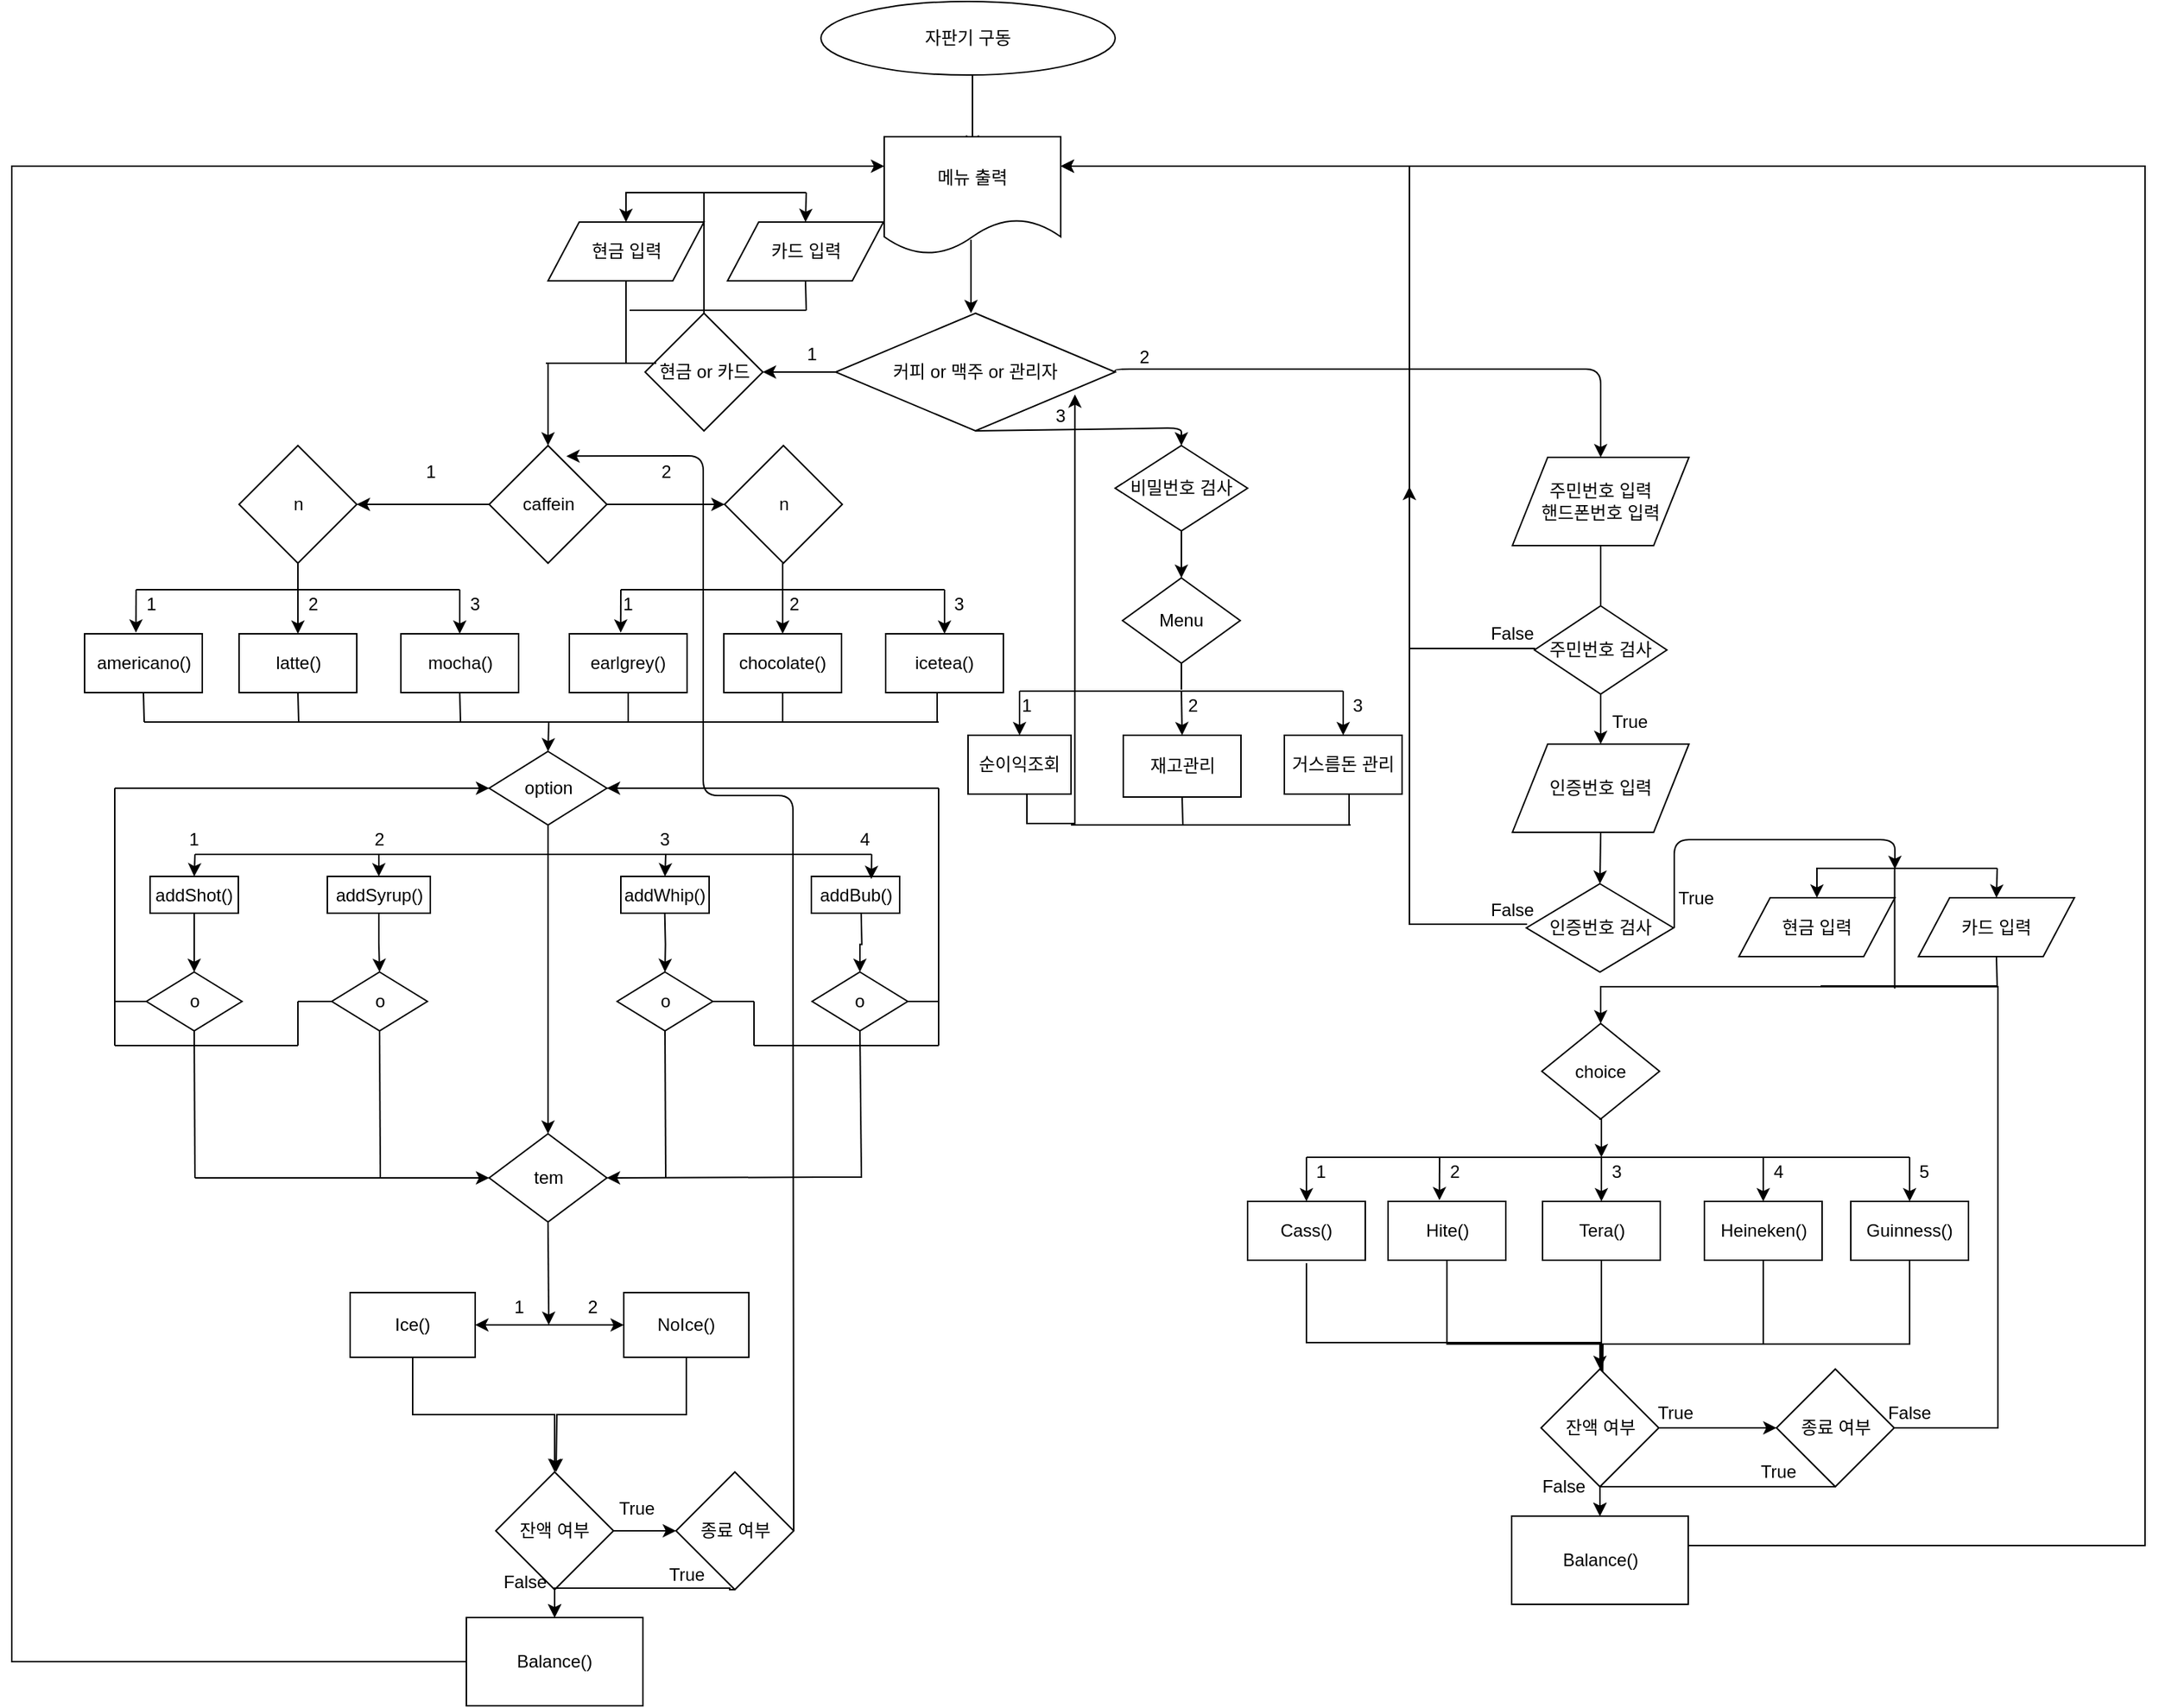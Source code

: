 <mxfile type="github" version="11.2.4" pages="1"><diagram id="FlV6GqYj8-Lh36dk-wK_" name="Page-1"><mxGraphModel grid="1" shadow="0" math="0" pageHeight="1169" pageWidth="827" pageScale="1" page="1" fold="1" arrows="1" connect="1" tooltips="1" guides="1" gridSize="10" dy="461" dx="1650"><root><mxCell id="0" /><mxCell id="1" parent="0" /><mxCell id="bD-V-0D-UKkrZ1Ge2f4s-1" value="자판기 구동" parent="1" vertex="1" style="ellipse;whiteSpace=wrap;html=1;"><mxGeometry as="geometry" height="50" width="200" y="10" x="480" /></mxCell><mxCell id="bD-V-0D-UKkrZ1Ge2f4s-5" value="" parent="1" style="endArrow=classic;html=1;entryX=0.5;entryY=1;entryDx=0;entryDy=0;exitX=0.5;exitY=0;exitDx=0;exitDy=0;" edge="1"><mxGeometry as="geometry" height="50" width="50" relative="1"><mxPoint as="sourcePoint" y="60" x="583" /><mxPoint as="targetPoint" y="110" x="583" /></mxGeometry></mxCell><mxCell id="bD-V-0D-UKkrZ1Ge2f4s-7" value="" parent="1" style="endArrow=classic;html=1;entryX=0.5;entryY=1;entryDx=0;entryDy=0;exitX=0.5;exitY=0;exitDx=0;exitDy=0;" edge="1"><mxGeometry as="geometry" height="50" width="50" relative="1"><mxPoint as="sourcePoint" y="172" x="582" /><mxPoint as="targetPoint" y="222" x="582" /></mxGeometry></mxCell><mxCell id="bD-V-0D-UKkrZ1Ge2f4s-8" value="메뉴 출력" parent="1" vertex="1" style="shape=document;whiteSpace=wrap;html=1;boundedLbl=1;"><mxGeometry as="geometry" height="80" width="120" y="102" x="523" /></mxCell><mxCell id="bD-V-0D-UKkrZ1Ge2f4s-9" value="커피 or 맥주 or 관리자" parent="1" vertex="1" style="rhombus;whiteSpace=wrap;html=1;"><mxGeometry as="geometry" height="80" width="190" y="222" x="490" /></mxCell><mxCell id="bD-V-0D-UKkrZ1Ge2f4s-23" value="" parent="1" style="edgeStyle=elbowEdgeStyle;elbow=vertical;endArrow=classic;html=1;exitX=0.5;exitY=1;exitDx=0;exitDy=0;entryX=0.5;entryY=1;entryDx=0;entryDy=0;" edge="1"><mxGeometry as="geometry" height="50" width="50" relative="1"><mxPoint as="sourcePoint" y="402" x="254.5" /><mxPoint as="targetPoint" y="402" x="254.5" /></mxGeometry></mxCell><mxCell id="bD-V-0D-UKkrZ1Ge2f4s-42" value="" parent="1" style="edgeStyle=orthogonalEdgeStyle;rounded=0;orthogonalLoop=1;jettySize=auto;html=1;" edge="1"><mxGeometry as="geometry" relative="1"><mxPoint as="sourcePoint" y="380" x="1010" /><mxPoint as="targetPoint" y="460" x="1010" /></mxGeometry></mxCell><mxCell id="bD-V-0D-UKkrZ1Ge2f4s-32" value="" parent="1" style="edgeStyle=elbowEdgeStyle;elbow=vertical;endArrow=classic;html=1;exitX=1;exitY=0.5;exitDx=0;exitDy=0;entryX=0.5;entryY=0;entryDx=0;entryDy=0;" edge="1" source="bD-V-0D-UKkrZ1Ge2f4s-9"><mxGeometry as="geometry" height="50" width="50" relative="1"><mxPoint as="sourcePoint" y="260" x="880" /><mxPoint as="targetPoint" y="320" x="1010" /><Array as="points"><mxPoint y="260" x="1010" /></Array></mxGeometry></mxCell><mxCell id="bD-V-0D-UKkrZ1Ge2f4s-34" value="americano()" parent="1" vertex="1" style="rounded=0;whiteSpace=wrap;html=1;"><mxGeometry as="geometry" height="40" width="80" y="440" x="-20.5" /></mxCell><mxCell id="bD-V-0D-UKkrZ1Ge2f4s-81" value="" parent="1" style="edgeStyle=orthogonalEdgeStyle;rounded=0;orthogonalLoop=1;jettySize=auto;html=1;" edge="1" target="bD-V-0D-UKkrZ1Ge2f4s-80" source="bD-V-0D-UKkrZ1Ge2f4s-50"><mxGeometry as="geometry" relative="1" /></mxCell><mxCell id="bD-V-0D-UKkrZ1Ge2f4s-83" value="" parent="1" style="edgeStyle=orthogonalEdgeStyle;rounded=0;orthogonalLoop=1;jettySize=auto;html=1;" edge="1" target="bD-V-0D-UKkrZ1Ge2f4s-82" source="bD-V-0D-UKkrZ1Ge2f4s-50"><mxGeometry as="geometry" relative="1" /></mxCell><mxCell id="bD-V-0D-UKkrZ1Ge2f4s-50" value="caffein" parent="1" vertex="1" style="rhombus;whiteSpace=wrap;html=1;"><mxGeometry as="geometry" height="80" width="80" y="312" x="254.5" /></mxCell><mxCell id="bD-V-0D-UKkrZ1Ge2f4s-82" value="n" parent="1" vertex="1" style="rhombus;whiteSpace=wrap;html=1;"><mxGeometry as="geometry" height="80" width="80" y="312" x="414.5" /></mxCell><mxCell id="bD-V-0D-UKkrZ1Ge2f4s-80" value="n" parent="1" vertex="1" style="rhombus;whiteSpace=wrap;html=1;"><mxGeometry as="geometry" height="80" width="80" y="312" x="84.5" /></mxCell><mxCell id="bD-V-0D-UKkrZ1Ge2f4s-69" value="" parent="1" style="endArrow=none;html=1;" edge="1"><mxGeometry as="geometry" height="50" width="50" relative="1"><mxPoint as="sourcePoint" y="410" x="14.5" /><mxPoint as="targetPoint" y="410" x="234.5" /></mxGeometry></mxCell><mxCell id="bD-V-0D-UKkrZ1Ge2f4s-84" value="1" parent="1" vertex="1" style="text;html=1;strokeColor=none;fillColor=none;align=center;verticalAlign=middle;whiteSpace=wrap;rounded=0;"><mxGeometry as="geometry" height="20" width="40" y="320" x="194.5" /></mxCell><mxCell id="bD-V-0D-UKkrZ1Ge2f4s-85" value="2" parent="1" vertex="1" style="text;html=1;strokeColor=none;fillColor=none;align=center;verticalAlign=middle;whiteSpace=wrap;rounded=0;"><mxGeometry as="geometry" height="20" width="40" y="320" x="354.5" /></mxCell><mxCell id="bD-V-0D-UKkrZ1Ge2f4s-87" value="" parent="1" style="endArrow=none;html=1;entryX=0.5;entryY=1;entryDx=0;entryDy=0;" edge="1" target="bD-V-0D-UKkrZ1Ge2f4s-80"><mxGeometry as="geometry" height="50" width="50" relative="1"><mxPoint as="sourcePoint" y="410" x="124.5" /><mxPoint as="targetPoint" y="740" x="-5.5" /></mxGeometry></mxCell><mxCell id="bD-V-0D-UKkrZ1Ge2f4s-92" value="latte()" parent="1" vertex="1" style="rounded=0;whiteSpace=wrap;html=1;"><mxGeometry as="geometry" height="40" width="80" y="440" x="84.5" /></mxCell><mxCell id="bD-V-0D-UKkrZ1Ge2f4s-93" value="mocha()" parent="1" vertex="1" style="rounded=0;whiteSpace=wrap;html=1;"><mxGeometry as="geometry" height="40" width="80" y="440" x="194.5" /></mxCell><mxCell id="bD-V-0D-UKkrZ1Ge2f4s-96" value="" parent="1" style="endArrow=classic;html=1;entryX=0.436;entryY=-0.02;entryDx=0;entryDy=0;entryPerimeter=0;" edge="1" target="bD-V-0D-UKkrZ1Ge2f4s-34"><mxGeometry as="geometry" height="50" width="50" relative="1"><mxPoint as="sourcePoint" y="410" x="14.5" /><mxPoint as="targetPoint" y="620" x="34.5" /></mxGeometry></mxCell><mxCell id="bD-V-0D-UKkrZ1Ge2f4s-97" value="" parent="1" style="endArrow=classic;html=1;entryX=0.5;entryY=0;entryDx=0;entryDy=0;" edge="1" target="bD-V-0D-UKkrZ1Ge2f4s-92"><mxGeometry as="geometry" height="50" width="50" relative="1"><mxPoint as="sourcePoint" y="410" x="124.5" /><mxPoint as="targetPoint" y="620" x="34.5" /></mxGeometry></mxCell><mxCell id="bD-V-0D-UKkrZ1Ge2f4s-98" value="" parent="1" style="endArrow=classic;html=1;entryX=0.5;entryY=0;entryDx=0;entryDy=0;" edge="1" target="bD-V-0D-UKkrZ1Ge2f4s-93"><mxGeometry as="geometry" height="50" width="50" relative="1"><mxPoint as="sourcePoint" y="410" x="234.5" /><mxPoint as="targetPoint" y="620" x="34.5" /></mxGeometry></mxCell><mxCell id="bD-V-0D-UKkrZ1Ge2f4s-99" value="" parent="1" style="edgeStyle=elbowEdgeStyle;elbow=vertical;endArrow=classic;html=1;exitX=0.5;exitY=1;exitDx=0;exitDy=0;entryX=0.5;entryY=1;entryDx=0;entryDy=0;" edge="1"><mxGeometry as="geometry" height="50" width="50" relative="1"><mxPoint as="sourcePoint" y="402" x="584" /><mxPoint as="targetPoint" y="402" x="584" /></mxGeometry></mxCell><mxCell id="bD-V-0D-UKkrZ1Ge2f4s-100" value="earlgrey()" parent="1" vertex="1" style="rounded=0;whiteSpace=wrap;html=1;"><mxGeometry as="geometry" height="40" width="80" y="440" x="309" /></mxCell><mxCell id="bD-V-0D-UKkrZ1Ge2f4s-101" value="" parent="1" style="endArrow=none;html=1;" edge="1"><mxGeometry as="geometry" height="50" width="50" relative="1"><mxPoint as="sourcePoint" y="410.0" x="344" /><mxPoint as="targetPoint" y="410.0" x="564" /></mxGeometry></mxCell><mxCell id="bD-V-0D-UKkrZ1Ge2f4s-102" value="" parent="1" style="endArrow=none;html=1;entryX=0.5;entryY=1;entryDx=0;entryDy=0;" edge="1"><mxGeometry as="geometry" height="50" width="50" relative="1"><mxPoint as="sourcePoint" y="410.0" x="454" /><mxPoint as="targetPoint" y="392" x="454" /></mxGeometry></mxCell><mxCell id="bD-V-0D-UKkrZ1Ge2f4s-103" value="chocolate()" parent="1" vertex="1" style="rounded=0;whiteSpace=wrap;html=1;"><mxGeometry as="geometry" height="40" width="80" y="440" x="414" /></mxCell><mxCell id="bD-V-0D-UKkrZ1Ge2f4s-104" value="icetea()" parent="1" vertex="1" style="rounded=0;whiteSpace=wrap;html=1;"><mxGeometry as="geometry" height="40" width="80" y="440" x="524" /></mxCell><mxCell id="bD-V-0D-UKkrZ1Ge2f4s-105" value="" parent="1" style="endArrow=classic;html=1;entryX=0.436;entryY=-0.02;entryDx=0;entryDy=0;entryPerimeter=0;" edge="1" target="bD-V-0D-UKkrZ1Ge2f4s-100"><mxGeometry as="geometry" height="50" width="50" relative="1"><mxPoint as="sourcePoint" y="410.0" x="344" /><mxPoint as="targetPoint" y="620" x="364" /></mxGeometry></mxCell><mxCell id="bD-V-0D-UKkrZ1Ge2f4s-106" value="" parent="1" style="endArrow=classic;html=1;entryX=0.5;entryY=0;entryDx=0;entryDy=0;" edge="1" target="bD-V-0D-UKkrZ1Ge2f4s-103"><mxGeometry as="geometry" height="50" width="50" relative="1"><mxPoint as="sourcePoint" y="410.0" x="454" /><mxPoint as="targetPoint" y="620" x="364" /></mxGeometry></mxCell><mxCell id="bD-V-0D-UKkrZ1Ge2f4s-107" value="" parent="1" style="endArrow=classic;html=1;entryX=0.5;entryY=0;entryDx=0;entryDy=0;" edge="1" target="bD-V-0D-UKkrZ1Ge2f4s-104"><mxGeometry as="geometry" height="50" width="50" relative="1"><mxPoint as="sourcePoint" y="410.0" x="564" /><mxPoint as="targetPoint" y="620" x="364" /></mxGeometry></mxCell><mxCell id="bD-V-0D-UKkrZ1Ge2f4s-108" value="option" parent="1" vertex="1" style="rhombus;whiteSpace=wrap;html=1;"><mxGeometry as="geometry" height="50" width="80" y="520" x="254.5" /></mxCell><mxCell id="bD-V-0D-UKkrZ1Ge2f4s-115" value="1" parent="1" vertex="1" style="text;html=1;strokeColor=none;fillColor=none;align=center;verticalAlign=middle;whiteSpace=wrap;rounded=0;"><mxGeometry as="geometry" height="20" width="40" y="410" x="4.5" /></mxCell><mxCell id="bD-V-0D-UKkrZ1Ge2f4s-116" value="2" parent="1" vertex="1" style="text;html=1;strokeColor=none;fillColor=none;align=center;verticalAlign=middle;whiteSpace=wrap;rounded=0;"><mxGeometry as="geometry" height="20" width="40" y="410" x="114.5" /></mxCell><mxCell id="bD-V-0D-UKkrZ1Ge2f4s-117" value="3" parent="1" vertex="1" style="text;html=1;strokeColor=none;fillColor=none;align=center;verticalAlign=middle;whiteSpace=wrap;rounded=0;"><mxGeometry as="geometry" height="20" width="40" y="410" x="224.5" /></mxCell><mxCell id="bD-V-0D-UKkrZ1Ge2f4s-120" value="1" parent="1" vertex="1" style="text;html=1;strokeColor=none;fillColor=none;align=center;verticalAlign=middle;whiteSpace=wrap;rounded=0;"><mxGeometry as="geometry" height="20" width="40" y="410" x="329" /></mxCell><mxCell id="bD-V-0D-UKkrZ1Ge2f4s-121" value="2" parent="1" vertex="1" style="text;html=1;strokeColor=none;fillColor=none;align=center;verticalAlign=middle;whiteSpace=wrap;rounded=0;"><mxGeometry as="geometry" height="20" width="40" y="410" x="441.5" /></mxCell><mxCell id="bD-V-0D-UKkrZ1Ge2f4s-122" value="3" parent="1" vertex="1" style="text;html=1;strokeColor=none;fillColor=none;align=center;verticalAlign=middle;whiteSpace=wrap;rounded=0;"><mxGeometry as="geometry" height="20" width="40" y="410" x="554" /></mxCell><mxCell id="bD-V-0D-UKkrZ1Ge2f4s-144" parent="1" style="edgeStyle=orthogonalEdgeStyle;rounded=0;orthogonalLoop=1;jettySize=auto;html=1;exitX=0.5;exitY=1;exitDx=0;exitDy=0;" edge="1" target="bD-V-0D-UKkrZ1Ge2f4s-143" source="bD-V-0D-UKkrZ1Ge2f4s-123"><mxGeometry as="geometry" relative="1" /></mxCell><mxCell id="bD-V-0D-UKkrZ1Ge2f4s-123" value="addShot()" parent="1" vertex="1" style="rounded=0;whiteSpace=wrap;html=1;"><mxGeometry as="geometry" height="25" width="60" y="605" x="24" /></mxCell><mxCell id="bD-V-0D-UKkrZ1Ge2f4s-148" parent="1" style="edgeStyle=orthogonalEdgeStyle;rounded=0;orthogonalLoop=1;jettySize=auto;html=1;exitX=0.5;exitY=1;exitDx=0;exitDy=0;entryX=0.5;entryY=0;entryDx=0;entryDy=0;" edge="1" target="bD-V-0D-UKkrZ1Ge2f4s-146" source="bD-V-0D-UKkrZ1Ge2f4s-124"><mxGeometry as="geometry" relative="1" /></mxCell><mxCell id="bD-V-0D-UKkrZ1Ge2f4s-124" value="addSyrup()" parent="1" vertex="1" style="rounded=0;whiteSpace=wrap;html=1;"><mxGeometry as="geometry" height="25" width="70" y="605" x="144.5" /></mxCell><mxCell id="bD-V-0D-UKkrZ1Ge2f4s-125" value="addWhip()" parent="1" vertex="1" style="rounded=0;whiteSpace=wrap;html=1;"><mxGeometry as="geometry" height="25" width="60" y="605" x="344" /></mxCell><mxCell id="bD-V-0D-UKkrZ1Ge2f4s-126" value="addBub()" parent="1" vertex="1" style="rounded=0;whiteSpace=wrap;html=1;"><mxGeometry as="geometry" height="25" width="60" y="605" x="473.5" /></mxCell><mxCell id="bD-V-0D-UKkrZ1Ge2f4s-129" value="tem" parent="1" vertex="1" style="rhombus;whiteSpace=wrap;html=1;"><mxGeometry as="geometry" height="60" width="80" y="780" x="254.5" /></mxCell><mxCell id="bD-V-0D-UKkrZ1Ge2f4s-131" value="" parent="1" style="endArrow=none;html=1;" edge="1"><mxGeometry as="geometry" height="50" width="50" relative="1"><mxPoint as="sourcePoint" y="590" x="54.5" /><mxPoint as="targetPoint" y="590" x="514.5" /></mxGeometry></mxCell><mxCell id="bD-V-0D-UKkrZ1Ge2f4s-132" value="" parent="1" style="endArrow=classic;html=1;exitX=0.5;exitY=1;exitDx=0;exitDy=0;entryX=0.5;entryY=0;entryDx=0;entryDy=0;" edge="1" target="bD-V-0D-UKkrZ1Ge2f4s-129" source="bD-V-0D-UKkrZ1Ge2f4s-108"><mxGeometry as="geometry" height="50" width="50" relative="1"><mxPoint as="sourcePoint" y="920" x="-25.5" /><mxPoint as="targetPoint" y="870" x="24.5" /></mxGeometry></mxCell><mxCell id="bD-V-0D-UKkrZ1Ge2f4s-135" value="" parent="1" style="endArrow=classic;html=1;entryX=0.5;entryY=0;entryDx=0;entryDy=0;" edge="1" target="bD-V-0D-UKkrZ1Ge2f4s-124"><mxGeometry as="geometry" height="50" width="50" relative="1"><mxPoint as="sourcePoint" y="590" x="179.5" /><mxPoint as="targetPoint" y="870" x="34.5" /></mxGeometry></mxCell><mxCell id="bD-V-0D-UKkrZ1Ge2f4s-136" value="" parent="1" style="endArrow=classic;html=1;entryX=0.5;entryY=0;entryDx=0;entryDy=0;" edge="1" target="bD-V-0D-UKkrZ1Ge2f4s-123"><mxGeometry as="geometry" height="50" width="50" relative="1"><mxPoint as="sourcePoint" y="590" x="54.5" /><mxPoint as="targetPoint" y="730" x="64.5" /></mxGeometry></mxCell><mxCell id="bD-V-0D-UKkrZ1Ge2f4s-137" value="" parent="1" style="endArrow=classic;html=1;entryX=0.5;entryY=0;entryDx=0;entryDy=0;" edge="1" target="bD-V-0D-UKkrZ1Ge2f4s-125"><mxGeometry as="geometry" height="50" width="50" relative="1"><mxPoint as="sourcePoint" y="590" x="374.5" /><mxPoint as="targetPoint" y="870" x="34.5" /></mxGeometry></mxCell><mxCell id="bD-V-0D-UKkrZ1Ge2f4s-138" value="" parent="1" style="endArrow=classic;html=1;entryX=0.679;entryY=0.072;entryDx=0;entryDy=0;entryPerimeter=0;" edge="1" target="bD-V-0D-UKkrZ1Ge2f4s-126"><mxGeometry as="geometry" height="50" width="50" relative="1"><mxPoint as="sourcePoint" y="590" x="514.5" /><mxPoint as="targetPoint" y="870" x="34.5" /></mxGeometry></mxCell><mxCell id="bD-V-0D-UKkrZ1Ge2f4s-139" value="1" parent="1" vertex="1" style="text;html=1;strokeColor=none;fillColor=none;align=center;verticalAlign=middle;whiteSpace=wrap;rounded=0;"><mxGeometry as="geometry" height="20" width="40" y="570" x="34" /></mxCell><mxCell id="bD-V-0D-UKkrZ1Ge2f4s-140" value="2" parent="1" vertex="1" style="text;html=1;strokeColor=none;fillColor=none;align=center;verticalAlign=middle;whiteSpace=wrap;rounded=0;"><mxGeometry as="geometry" height="20" width="40" y="570" x="159.5" /></mxCell><mxCell id="bD-V-0D-UKkrZ1Ge2f4s-141" value="3" parent="1" vertex="1" style="text;html=1;strokeColor=none;fillColor=none;align=center;verticalAlign=middle;whiteSpace=wrap;rounded=0;"><mxGeometry as="geometry" height="20" width="40" y="570" x="354" /></mxCell><mxCell id="bD-V-0D-UKkrZ1Ge2f4s-142" value="4" parent="1" vertex="1" style="text;html=1;strokeColor=none;fillColor=none;align=center;verticalAlign=middle;whiteSpace=wrap;rounded=0;"><mxGeometry as="geometry" height="20" width="40" y="570" x="489.5" /></mxCell><mxCell id="bD-V-0D-UKkrZ1Ge2f4s-143" value="o" parent="1" vertex="1" style="rhombus;whiteSpace=wrap;html=1;"><mxGeometry as="geometry" height="40" width="65" y="670" x="21.5" /></mxCell><mxCell id="bD-V-0D-UKkrZ1Ge2f4s-146" value="o" parent="1" vertex="1" style="rhombus;whiteSpace=wrap;html=1;"><mxGeometry as="geometry" height="40" width="65" y="670" x="147.5" /></mxCell><mxCell id="bD-V-0D-UKkrZ1Ge2f4s-149" parent="1" style="edgeStyle=orthogonalEdgeStyle;rounded=0;orthogonalLoop=1;jettySize=auto;html=1;exitX=0.5;exitY=1;exitDx=0;exitDy=0;" edge="1" target="bD-V-0D-UKkrZ1Ge2f4s-150"><mxGeometry as="geometry" relative="1"><mxPoint as="sourcePoint" y="630.241" x="373.845" /></mxGeometry></mxCell><mxCell id="bD-V-0D-UKkrZ1Ge2f4s-150" value="o" parent="1" vertex="1" style="rhombus;whiteSpace=wrap;html=1;"><mxGeometry as="geometry" height="40" width="65" y="670" x="341.5" /></mxCell><mxCell id="bD-V-0D-UKkrZ1Ge2f4s-151" parent="1" style="edgeStyle=orthogonalEdgeStyle;rounded=0;orthogonalLoop=1;jettySize=auto;html=1;exitX=0.5;exitY=1;exitDx=0;exitDy=0;" edge="1" target="bD-V-0D-UKkrZ1Ge2f4s-152"><mxGeometry as="geometry" relative="1"><mxPoint as="sourcePoint" y="630.241" x="507.345" /></mxGeometry></mxCell><mxCell id="bD-V-0D-UKkrZ1Ge2f4s-152" value="o" parent="1" vertex="1" style="rhombus;whiteSpace=wrap;html=1;"><mxGeometry as="geometry" height="40" width="65" y="670" x="474" /></mxCell><mxCell id="bD-V-0D-UKkrZ1Ge2f4s-154" value="" parent="1" style="endArrow=none;html=1;" edge="1"><mxGeometry as="geometry" height="50" width="50" relative="1"><mxPoint as="sourcePoint" y="690" /><mxPoint as="targetPoint" y="545" /></mxGeometry></mxCell><mxCell id="bD-V-0D-UKkrZ1Ge2f4s-155" value="" parent="1" style="endArrow=none;html=1;entryX=0;entryY=0.5;entryDx=0;entryDy=0;" edge="1" target="bD-V-0D-UKkrZ1Ge2f4s-143"><mxGeometry as="geometry" height="50" width="50" relative="1"><mxPoint as="sourcePoint" y="690" /><mxPoint as="targetPoint" y="870" x="14.5" /></mxGeometry></mxCell><mxCell id="bD-V-0D-UKkrZ1Ge2f4s-156" value="" parent="1" style="endArrow=none;html=1;entryX=0;entryY=0.5;entryDx=0;entryDy=0;" edge="1" target="bD-V-0D-UKkrZ1Ge2f4s-146"><mxGeometry as="geometry" height="50" width="50" relative="1"><mxPoint as="sourcePoint" y="690" x="124.5" /><mxPoint as="targetPoint" y="870" x="14.5" /></mxGeometry></mxCell><mxCell id="bD-V-0D-UKkrZ1Ge2f4s-157" value="" parent="1" style="endArrow=none;html=1;" edge="1"><mxGeometry as="geometry" height="50" width="50" relative="1"><mxPoint as="sourcePoint" y="720" x="124.5" /><mxPoint as="targetPoint" y="690" x="124.5" /></mxGeometry></mxCell><mxCell id="bD-V-0D-UKkrZ1Ge2f4s-158" value="" parent="1" style="endArrow=none;html=1;" edge="1"><mxGeometry as="geometry" height="50" width="50" relative="1"><mxPoint as="sourcePoint" y="720" /><mxPoint as="targetPoint" y="720" x="124.5" /></mxGeometry></mxCell><mxCell id="bD-V-0D-UKkrZ1Ge2f4s-159" value="" parent="1" style="endArrow=none;html=1;" edge="1"><mxGeometry as="geometry" height="50" width="50" relative="1"><mxPoint as="sourcePoint" y="720" /><mxPoint as="targetPoint" y="690" /></mxGeometry></mxCell><mxCell id="bD-V-0D-UKkrZ1Ge2f4s-161" value="" parent="1" style="endArrow=none;html=1;" edge="1"><mxGeometry as="geometry" height="50" width="50" relative="1"><mxPoint as="sourcePoint" y="720" x="560" /><mxPoint as="targetPoint" y="545" x="560" /></mxGeometry></mxCell><mxCell id="bD-V-0D-UKkrZ1Ge2f4s-162" value="" parent="1" style="endArrow=none;html=1;exitX=1;exitY=0.5;exitDx=0;exitDy=0;" edge="1" source="bD-V-0D-UKkrZ1Ge2f4s-152"><mxGeometry as="geometry" height="50" width="50" relative="1"><mxPoint as="sourcePoint" y="690" x="544.5" /><mxPoint as="targetPoint" y="690" x="560" /></mxGeometry></mxCell><mxCell id="bD-V-0D-UKkrZ1Ge2f4s-163" value="" parent="1" style="endArrow=none;html=1;entryX=1;entryY=0.5;entryDx=0;entryDy=0;" edge="1" target="bD-V-0D-UKkrZ1Ge2f4s-150"><mxGeometry as="geometry" height="50" width="50" relative="1"><mxPoint as="sourcePoint" y="690" x="434.5" /><mxPoint as="targetPoint" y="870" x="14.5" /></mxGeometry></mxCell><mxCell id="bD-V-0D-UKkrZ1Ge2f4s-164" value="" parent="1" style="endArrow=none;html=1;" edge="1"><mxGeometry as="geometry" height="50" width="50" relative="1"><mxPoint as="sourcePoint" y="720" x="434.5" /><mxPoint as="targetPoint" y="690" x="434.5" /></mxGeometry></mxCell><mxCell id="bD-V-0D-UKkrZ1Ge2f4s-165" value="" parent="1" style="endArrow=none;html=1;" edge="1"><mxGeometry as="geometry" height="50" width="50" relative="1"><mxPoint as="sourcePoint" y="720" x="434.5" /><mxPoint as="targetPoint" y="720" x="560" /></mxGeometry></mxCell><mxCell id="bD-V-0D-UKkrZ1Ge2f4s-166" value="" parent="1" style="endArrow=none;html=1;entryX=0.5;entryY=1;entryDx=0;entryDy=0;" edge="1" target="bD-V-0D-UKkrZ1Ge2f4s-146"><mxGeometry as="geometry" height="50" width="50" relative="1"><mxPoint as="sourcePoint" y="810" x="180.5" /><mxPoint as="targetPoint" y="870" x="14.5" /></mxGeometry></mxCell><mxCell id="bD-V-0D-UKkrZ1Ge2f4s-168" value="" parent="1" style="endArrow=none;html=1;entryX=0.5;entryY=1;entryDx=0;entryDy=0;" edge="1" target="bD-V-0D-UKkrZ1Ge2f4s-150"><mxGeometry as="geometry" height="50" width="50" relative="1"><mxPoint as="sourcePoint" y="810" x="374.5" /><mxPoint as="targetPoint" y="870" x="14.5" /></mxGeometry></mxCell><mxCell id="bD-V-0D-UKkrZ1Ge2f4s-172" value="" parent="1" style="endArrow=classic;html=1;entryX=0;entryY=0.5;entryDx=0;entryDy=0;" edge="1" target="bD-V-0D-UKkrZ1Ge2f4s-108"><mxGeometry as="geometry" height="50" width="50" relative="1"><mxPoint as="sourcePoint" y="545" /><mxPoint as="targetPoint" y="544" x="254.5" /></mxGeometry></mxCell><mxCell id="bD-V-0D-UKkrZ1Ge2f4s-173" value="" parent="1" style="endArrow=classic;html=1;entryX=1;entryY=0.5;entryDx=0;entryDy=0;" edge="1" target="bD-V-0D-UKkrZ1Ge2f4s-108"><mxGeometry as="geometry" height="50" width="50" relative="1"><mxPoint as="sourcePoint" y="545" x="560" /><mxPoint as="targetPoint" y="860" x="4.5" /></mxGeometry></mxCell><mxCell id="bD-V-0D-UKkrZ1Ge2f4s-174" value="" parent="1" style="endArrow=classic;html=1;entryX=0;entryY=0.5;entryDx=0;entryDy=0;" edge="1" target="bD-V-0D-UKkrZ1Ge2f4s-129"><mxGeometry as="geometry" height="50" width="50" relative="1"><mxPoint as="sourcePoint" y="810" x="54.5" /><mxPoint as="targetPoint" y="860" x="4.5" /></mxGeometry></mxCell><mxCell id="bD-V-0D-UKkrZ1Ge2f4s-175" value="" parent="1" style="endArrow=classic;html=1;entryX=1;entryY=0.5;entryDx=0;entryDy=0;" edge="1" target="bD-V-0D-UKkrZ1Ge2f4s-129"><mxGeometry as="geometry" height="50" width="50" relative="1"><mxPoint as="sourcePoint" y="809.5" x="507.5" /><mxPoint as="targetPoint" y="810" x="337.5" /><Array as="points"><mxPoint y="809.5" x="487.5" /></Array></mxGeometry></mxCell><mxCell id="bD-V-0D-UKkrZ1Ge2f4s-177" value="" parent="1" style="endArrow=none;html=1;entryX=0.5;entryY=1;entryDx=0;entryDy=0;" edge="1" target="bD-V-0D-UKkrZ1Ge2f4s-143"><mxGeometry as="geometry" height="50" width="50" relative="1"><mxPoint as="sourcePoint" y="810" x="54.5" /><mxPoint as="targetPoint" y="860" x="4.5" /></mxGeometry></mxCell><mxCell id="bD-V-0D-UKkrZ1Ge2f4s-178" value="" parent="1" style="endArrow=none;html=1;entryX=0.5;entryY=1;entryDx=0;entryDy=0;" edge="1" target="bD-V-0D-UKkrZ1Ge2f4s-152"><mxGeometry as="geometry" height="50" width="50" relative="1"><mxPoint as="sourcePoint" y="810" x="507.5" /><mxPoint as="targetPoint" y="810" x="604.5" /></mxGeometry></mxCell><mxCell id="c_ypV60Jw9RsN0rYJiHH-23" value="" parent="1" style="edgeStyle=orthogonalEdgeStyle;rounded=0;orthogonalLoop=1;jettySize=auto;html=1;" edge="1" target="c_ypV60Jw9RsN0rYJiHH-22" source="c_ypV60Jw9RsN0rYJiHH-1"><mxGeometry as="geometry" relative="1" /></mxCell><mxCell id="c_ypV60Jw9RsN0rYJiHH-1" value="비밀번호 검사" parent="1" vertex="1" style="rhombus;whiteSpace=wrap;html=1;"><mxGeometry as="geometry" height="58" width="90" y="312" x="680" /></mxCell><mxCell id="c_ypV60Jw9RsN0rYJiHH-22" value="Menu" parent="1" vertex="1" style="rhombus;whiteSpace=wrap;html=1;"><mxGeometry as="geometry" height="58" width="80" y="402" x="685" /></mxCell><mxCell id="c_ypV60Jw9RsN0rYJiHH-2" value="" parent="1" style="endArrow=classic;html=1;exitX=0.5;exitY=1;exitDx=0;exitDy=0;entryX=0.5;entryY=0;entryDx=0;entryDy=0;" edge="1" target="c_ypV60Jw9RsN0rYJiHH-1" source="bD-V-0D-UKkrZ1Ge2f4s-9"><mxGeometry as="geometry" height="50" width="50" relative="1"><mxPoint as="sourcePoint" y="910" x="-30" /><mxPoint as="targetPoint" y="860" x="20" /><Array as="points"><mxPoint y="300" x="725" /></Array></mxGeometry></mxCell><mxCell id="c_ypV60Jw9RsN0rYJiHH-3" value="1" parent="1" vertex="1" style="text;html=1;strokeColor=none;fillColor=none;align=center;verticalAlign=middle;whiteSpace=wrap;rounded=0;"><mxGeometry as="geometry" height="20" width="40" y="240" x="453.5" /></mxCell><mxCell id="c_ypV60Jw9RsN0rYJiHH-4" value="2" parent="1" vertex="1" style="text;html=1;strokeColor=none;fillColor=none;align=center;verticalAlign=middle;whiteSpace=wrap;rounded=0;"><mxGeometry as="geometry" height="20" width="40" y="242" x="680" /></mxCell><mxCell id="c_ypV60Jw9RsN0rYJiHH-5" value="3" parent="1" vertex="1" style="text;html=1;strokeColor=none;fillColor=none;align=center;verticalAlign=middle;whiteSpace=wrap;rounded=0;"><mxGeometry as="geometry" height="20" width="40" y="282" x="623" /></mxCell><mxCell id="c_ypV60Jw9RsN0rYJiHH-7" value="주민번호 입력&lt;br&gt;핸드폰번호 입력" parent="1" vertex="1" style="shape=parallelogram;perimeter=parallelogramPerimeter;whiteSpace=wrap;html=1;"><mxGeometry as="geometry" height="60" width="120" y="320" x="950" /></mxCell><mxCell id="c_ypV60Jw9RsN0rYJiHH-10" parent="1" style="edgeStyle=orthogonalEdgeStyle;rounded=0;orthogonalLoop=1;jettySize=auto;html=1;exitX=0.5;exitY=1;exitDx=0;exitDy=0;entryX=0.5;entryY=0;entryDx=0;entryDy=0;" edge="1" target="c_ypV60Jw9RsN0rYJiHH-11" source="c_ypV60Jw9RsN0rYJiHH-8"><mxGeometry as="geometry" relative="1" /></mxCell><mxCell id="c_ypV60Jw9RsN0rYJiHH-13" parent="1" style="edgeStyle=orthogonalEdgeStyle;rounded=0;orthogonalLoop=1;jettySize=auto;html=1;exitX=0;exitY=0.5;exitDx=0;exitDy=0;entryX=1;entryY=0.25;entryDx=0;entryDy=0;" edge="1" target="bD-V-0D-UKkrZ1Ge2f4s-8" source="c_ypV60Jw9RsN0rYJiHH-8"><mxGeometry as="geometry" relative="1"><mxPoint as="targetPoint" y="80" x="585" /><Array as="points"><mxPoint y="450" x="965" /><mxPoint y="450" x="880" /><mxPoint y="122" x="880" /></Array></mxGeometry></mxCell><mxCell id="c_ypV60Jw9RsN0rYJiHH-8" value="주민번호 검사" parent="1" vertex="1" style="rhombus;whiteSpace=wrap;html=1;"><mxGeometry as="geometry" height="60" width="90" y="421" x="965" /></mxCell><mxCell id="c_ypV60Jw9RsN0rYJiHH-9" value="인증번호 검사" parent="1" vertex="1" style="rhombus;whiteSpace=wrap;html=1;"><mxGeometry as="geometry" height="60" width="100" y="610" x="959.5" /></mxCell><mxCell id="c_ypV60Jw9RsN0rYJiHH-12" parent="1" style="edgeStyle=orthogonalEdgeStyle;rounded=0;orthogonalLoop=1;jettySize=auto;html=1;exitX=0.5;exitY=1;exitDx=0;exitDy=0;entryX=0.5;entryY=0;entryDx=0;entryDy=0;" edge="1" target="c_ypV60Jw9RsN0rYJiHH-9" source="c_ypV60Jw9RsN0rYJiHH-11"><mxGeometry as="geometry" relative="1" /></mxCell><mxCell id="c_ypV60Jw9RsN0rYJiHH-11" value="인증번호 입력" parent="1" vertex="1" style="shape=parallelogram;perimeter=parallelogramPerimeter;whiteSpace=wrap;html=1;"><mxGeometry as="geometry" height="60" width="120" y="515" x="950" /></mxCell><mxCell id="c_ypV60Jw9RsN0rYJiHH-15" value="False" parent="1" vertex="1" style="text;html=1;strokeColor=none;fillColor=none;align=center;verticalAlign=middle;whiteSpace=wrap;rounded=0;"><mxGeometry as="geometry" height="20" width="40" y="430" x="930" /></mxCell><mxCell id="c_ypV60Jw9RsN0rYJiHH-78" parent="1" style="edgeStyle=orthogonalEdgeStyle;rounded=0;orthogonalLoop=1;jettySize=auto;html=1;exitX=0.75;exitY=1;exitDx=0;exitDy=0;" edge="1" source="c_ypV60Jw9RsN0rYJiHH-17"><mxGeometry as="geometry" relative="1"><mxPoint as="targetPoint" y="340" x="880" /><Array as="points"><mxPoint y="638" x="880" /></Array></mxGeometry></mxCell><mxCell id="c_ypV60Jw9RsN0rYJiHH-17" value="False" parent="1" vertex="1" style="text;html=1;strokeColor=none;fillColor=none;align=center;verticalAlign=middle;whiteSpace=wrap;rounded=0;"><mxGeometry as="geometry" height="20" width="40" y="617.5" x="930" /></mxCell><mxCell id="c_ypV60Jw9RsN0rYJiHH-18" value="True" parent="1" vertex="1" style="text;html=1;strokeColor=none;fillColor=none;align=center;verticalAlign=middle;whiteSpace=wrap;rounded=0;"><mxGeometry as="geometry" height="20" width="40" y="490" x="1010" /></mxCell><mxCell id="c_ypV60Jw9RsN0rYJiHH-19" value="True" parent="1" vertex="1" style="text;html=1;strokeColor=none;fillColor=none;align=center;verticalAlign=middle;whiteSpace=wrap;rounded=0;"><mxGeometry as="geometry" height="20" width="40" y="610" x="1055" /></mxCell><mxCell id="c_ypV60Jw9RsN0rYJiHH-35" parent="1" style="edgeStyle=orthogonalEdgeStyle;rounded=0;orthogonalLoop=1;jettySize=auto;html=1;exitX=0.5;exitY=1;exitDx=0;exitDy=0;entryX=0.25;entryY=0;entryDx=0;entryDy=0;" edge="1" target="c_ypV60Jw9RsN0rYJiHH-33"><mxGeometry as="geometry" relative="1"><mxPoint as="sourcePoint" y="770" x="1009" /></mxGeometry></mxCell><mxCell id="c_ypV60Jw9RsN0rYJiHH-20" value="choice" parent="1" vertex="1" style="rhombus;whiteSpace=wrap;html=1;"><mxGeometry as="geometry" height="65" width="80" y="705" x="970" /></mxCell><mxCell id="c_ypV60Jw9RsN0rYJiHH-24" value="" parent="1" style="edgeStyle=elbowEdgeStyle;elbow=vertical;endArrow=classic;html=1;exitX=0.5;exitY=1;exitDx=0;exitDy=0;entryX=0.5;entryY=1;entryDx=0;entryDy=0;" edge="1"><mxGeometry as="geometry" height="50" width="50" relative="1"><mxPoint as="sourcePoint" y="788" x="1140.5" /><mxPoint as="targetPoint" y="788" x="1140.5" /></mxGeometry></mxCell><mxCell id="c_ypV60Jw9RsN0rYJiHH-50" parent="1" style="edgeStyle=orthogonalEdgeStyle;rounded=0;orthogonalLoop=1;jettySize=auto;html=1;exitX=0.5;exitY=1;exitDx=0;exitDy=0;" edge="1" source="c_ypV60Jw9RsN0rYJiHH-25"><mxGeometry as="geometry" relative="1"><mxPoint as="targetPoint" y="980" x="1010" /></mxGeometry></mxCell><mxCell id="c_ypV60Jw9RsN0rYJiHH-25" value="Hite()" parent="1" vertex="1" style="rounded=0;whiteSpace=wrap;html=1;"><mxGeometry as="geometry" height="40" width="80" y="826" x="865.5" /></mxCell><mxCell id="c_ypV60Jw9RsN0rYJiHH-26" value="" parent="1" style="endArrow=none;html=1;" edge="1"><mxGeometry as="geometry" height="50" width="50" relative="1"><mxPoint as="sourcePoint" y="796" x="900.5" /><mxPoint as="targetPoint" y="796" x="1120.5" /></mxGeometry></mxCell><mxCell id="c_ypV60Jw9RsN0rYJiHH-51" parent="1" style="edgeStyle=orthogonalEdgeStyle;rounded=0;orthogonalLoop=1;jettySize=auto;html=1;exitX=0.5;exitY=1;exitDx=0;exitDy=0;" edge="1" source="c_ypV60Jw9RsN0rYJiHH-27"><mxGeometry as="geometry" relative="1"><mxPoint as="targetPoint" y="980" x="1011" /></mxGeometry></mxCell><mxCell id="c_ypV60Jw9RsN0rYJiHH-27" value="Tera()" parent="1" vertex="1" style="rounded=0;whiteSpace=wrap;html=1;"><mxGeometry as="geometry" height="40" width="80" y="826" x="970.5" /></mxCell><mxCell id="c_ypV60Jw9RsN0rYJiHH-52" parent="1" style="edgeStyle=orthogonalEdgeStyle;rounded=0;orthogonalLoop=1;jettySize=auto;html=1;exitX=0.5;exitY=1;exitDx=0;exitDy=0;" edge="1" source="c_ypV60Jw9RsN0rYJiHH-28"><mxGeometry as="geometry" relative="1"><mxPoint as="targetPoint" y="980" x="1010" /></mxGeometry></mxCell><mxCell id="c_ypV60Jw9RsN0rYJiHH-28" value="Heineken()" parent="1" vertex="1" style="rounded=0;whiteSpace=wrap;html=1;"><mxGeometry as="geometry" height="40" width="80" y="826" x="1080.5" /></mxCell><mxCell id="c_ypV60Jw9RsN0rYJiHH-29" value="" parent="1" style="endArrow=classic;html=1;entryX=0.436;entryY=-0.02;entryDx=0;entryDy=0;entryPerimeter=0;" edge="1" target="c_ypV60Jw9RsN0rYJiHH-25"><mxGeometry as="geometry" height="50" width="50" relative="1"><mxPoint as="sourcePoint" y="796" x="900.5" /><mxPoint as="targetPoint" y="1006" x="920.5" /></mxGeometry></mxCell><mxCell id="c_ypV60Jw9RsN0rYJiHH-30" value="" parent="1" style="endArrow=classic;html=1;entryX=0.5;entryY=0;entryDx=0;entryDy=0;" edge="1" target="c_ypV60Jw9RsN0rYJiHH-27"><mxGeometry as="geometry" height="50" width="50" relative="1"><mxPoint as="sourcePoint" y="796" x="1010.5" /><mxPoint as="targetPoint" y="1006" x="920.5" /></mxGeometry></mxCell><mxCell id="c_ypV60Jw9RsN0rYJiHH-31" value="" parent="1" style="endArrow=classic;html=1;entryX=0.5;entryY=0;entryDx=0;entryDy=0;" edge="1" target="c_ypV60Jw9RsN0rYJiHH-28"><mxGeometry as="geometry" height="50" width="50" relative="1"><mxPoint as="sourcePoint" y="796" x="1120.5" /><mxPoint as="targetPoint" y="1006" x="920.5" /></mxGeometry></mxCell><mxCell id="c_ypV60Jw9RsN0rYJiHH-32" value="2" parent="1" vertex="1" style="text;html=1;strokeColor=none;fillColor=none;align=center;verticalAlign=middle;whiteSpace=wrap;rounded=0;"><mxGeometry as="geometry" height="20" width="40" y="796" x="890.5" /></mxCell><mxCell id="c_ypV60Jw9RsN0rYJiHH-33" value="3" parent="1" vertex="1" style="text;html=1;strokeColor=none;fillColor=none;align=center;verticalAlign=middle;whiteSpace=wrap;rounded=0;"><mxGeometry as="geometry" height="20" width="40" y="796" x="1000.5" /></mxCell><mxCell id="c_ypV60Jw9RsN0rYJiHH-34" value="4" parent="1" vertex="1" style="text;html=1;strokeColor=none;fillColor=none;align=center;verticalAlign=middle;whiteSpace=wrap;rounded=0;"><mxGeometry as="geometry" height="20" width="40" y="796" x="1110.5" /></mxCell><mxCell id="c_ypV60Jw9RsN0rYJiHH-36" value="" parent="1" style="edgeStyle=elbowEdgeStyle;elbow=vertical;endArrow=classic;html=1;exitX=0.5;exitY=1;exitDx=0;exitDy=0;entryX=0.5;entryY=1;entryDx=0;entryDy=0;" edge="1"><mxGeometry as="geometry" height="50" width="50" relative="1"><mxPoint as="sourcePoint" y="788" x="830" /><mxPoint as="targetPoint" y="788" x="830" /></mxGeometry></mxCell><mxCell id="c_ypV60Jw9RsN0rYJiHH-49" parent="1" style="edgeStyle=orthogonalEdgeStyle;rounded=0;orthogonalLoop=1;jettySize=auto;html=1;exitX=0.5;exitY=1;exitDx=0;exitDy=0;entryX=0.5;entryY=0;entryDx=0;entryDy=0;" edge="1" target="c_ypV60Jw9RsN0rYJiHH-48" source="c_ypV60Jw9RsN0rYJiHH-55"><mxGeometry as="geometry" relative="1" /></mxCell><mxCell id="c_ypV60Jw9RsN0rYJiHH-37" value="Cass()" parent="1" vertex="1" style="rounded=0;whiteSpace=wrap;html=1;"><mxGeometry as="geometry" height="40" width="80" y="826" x="770" /></mxCell><mxCell id="c_ypV60Jw9RsN0rYJiHH-38" value="" parent="1" style="endArrow=classic;html=1;entryX=0.5;entryY=0;entryDx=0;entryDy=0;" edge="1" target="c_ypV60Jw9RsN0rYJiHH-37"><mxGeometry as="geometry" height="50" width="50" relative="1"><mxPoint as="sourcePoint" y="796" x="810" /><mxPoint as="targetPoint" y="1006" x="610" /></mxGeometry></mxCell><mxCell id="c_ypV60Jw9RsN0rYJiHH-39" value="1" parent="1" vertex="1" style="text;html=1;strokeColor=none;fillColor=none;align=center;verticalAlign=middle;whiteSpace=wrap;rounded=0;"><mxGeometry as="geometry" height="20" width="40" y="796" x="800" /></mxCell><mxCell id="c_ypV60Jw9RsN0rYJiHH-42" value="" parent="1" style="endArrow=none;html=1;entryX=0.25;entryY=0;entryDx=0;entryDy=0;exitX=0.25;exitY=0;exitDx=0;exitDy=0;" edge="1" target="c_ypV60Jw9RsN0rYJiHH-32" source="c_ypV60Jw9RsN0rYJiHH-39"><mxGeometry as="geometry" height="50" width="50" relative="1"><mxPoint as="sourcePoint" y="940" x="50" /><mxPoint as="targetPoint" y="890" x="100" /></mxGeometry></mxCell><mxCell id="c_ypV60Jw9RsN0rYJiHH-43" value="" parent="1" style="edgeStyle=elbowEdgeStyle;elbow=vertical;endArrow=classic;html=1;exitX=0.5;exitY=1;exitDx=0;exitDy=0;entryX=0.5;entryY=1;entryDx=0;entryDy=0;" edge="1"><mxGeometry as="geometry" height="50" width="50" relative="1"><mxPoint as="sourcePoint" y="788" x="1240" /><mxPoint as="targetPoint" y="788" x="1240" /></mxGeometry></mxCell><mxCell id="c_ypV60Jw9RsN0rYJiHH-53" parent="1" style="edgeStyle=orthogonalEdgeStyle;rounded=0;orthogonalLoop=1;jettySize=auto;html=1;exitX=0.5;exitY=1;exitDx=0;exitDy=0;" edge="1" source="c_ypV60Jw9RsN0rYJiHH-44"><mxGeometry as="geometry" relative="1"><mxPoint as="targetPoint" y="980" x="1010" /></mxGeometry></mxCell><mxCell id="c_ypV60Jw9RsN0rYJiHH-44" value="Guinness()" parent="1" vertex="1" style="rounded=0;whiteSpace=wrap;html=1;"><mxGeometry as="geometry" height="40" width="80" y="826" x="1180" /></mxCell><mxCell id="c_ypV60Jw9RsN0rYJiHH-45" value="" parent="1" style="endArrow=classic;html=1;entryX=0.5;entryY=0;entryDx=0;entryDy=0;" edge="1" target="c_ypV60Jw9RsN0rYJiHH-44"><mxGeometry as="geometry" height="50" width="50" relative="1"><mxPoint as="sourcePoint" y="796" x="1220" /><mxPoint as="targetPoint" y="1006" x="1020" /></mxGeometry></mxCell><mxCell id="c_ypV60Jw9RsN0rYJiHH-46" value="5" parent="1" vertex="1" style="text;html=1;strokeColor=none;fillColor=none;align=center;verticalAlign=middle;whiteSpace=wrap;rounded=0;"><mxGeometry as="geometry" height="20" width="40" y="796" x="1210" /></mxCell><mxCell id="c_ypV60Jw9RsN0rYJiHH-47" value="" parent="1" style="endArrow=none;html=1;entryX=0.25;entryY=0;entryDx=0;entryDy=0;exitX=0.25;exitY=0;exitDx=0;exitDy=0;" edge="1" target="c_ypV60Jw9RsN0rYJiHH-46" source="c_ypV60Jw9RsN0rYJiHH-34"><mxGeometry as="geometry" height="50" width="50" relative="1"><mxPoint as="sourcePoint" y="940" x="370" /><mxPoint as="targetPoint" y="890" x="420" /></mxGeometry></mxCell><mxCell id="c_ypV60Jw9RsN0rYJiHH-54" parent="1" style="edgeStyle=orthogonalEdgeStyle;rounded=0;orthogonalLoop=1;jettySize=auto;html=1;exitX=0.5;exitY=1;exitDx=0;exitDy=0;entryX=1;entryY=0.25;entryDx=0;entryDy=0;" edge="1" target="bD-V-0D-UKkrZ1Ge2f4s-8" source="c_ypV60Jw9RsN0rYJiHH-48"><mxGeometry as="geometry" relative="1"><mxPoint as="targetPoint" y="80" x="585" /><Array as="points"><mxPoint y="1060" x="1010" /><mxPoint y="1060" x="1380" /><mxPoint y="122" x="1380" /></Array></mxGeometry></mxCell><mxCell id="c_ypV60Jw9RsN0rYJiHH-48" value="Balance()" parent="1" vertex="1" style="rounded=0;whiteSpace=wrap;html=1;"><mxGeometry as="geometry" height="60" width="120" y="1040" x="949.5" /></mxCell><mxCell id="c_ypV60Jw9RsN0rYJiHH-58" value="" parent="1" style="edgeStyle=orthogonalEdgeStyle;rounded=0;orthogonalLoop=1;jettySize=auto;html=1;" edge="1" target="c_ypV60Jw9RsN0rYJiHH-57" source="c_ypV60Jw9RsN0rYJiHH-55"><mxGeometry as="geometry" relative="1" /></mxCell><mxCell id="c_ypV60Jw9RsN0rYJiHH-55" value="잔액 여부" parent="1" vertex="1" style="rhombus;whiteSpace=wrap;html=1;"><mxGeometry as="geometry" height="80" width="80" y="940" x="969.5" /></mxCell><mxCell id="c_ypV60Jw9RsN0rYJiHH-61" parent="1" style="edgeStyle=orthogonalEdgeStyle;rounded=0;orthogonalLoop=1;jettySize=auto;html=1;exitX=0.5;exitY=1;exitDx=0;exitDy=0;entryX=0.5;entryY=0;entryDx=0;entryDy=0;" edge="1" target="c_ypV60Jw9RsN0rYJiHH-48" source="c_ypV60Jw9RsN0rYJiHH-57"><mxGeometry as="geometry" relative="1"><Array as="points"><mxPoint y="1020" x="1010" /></Array></mxGeometry></mxCell><mxCell id="c_ypV60Jw9RsN0rYJiHH-62" parent="1" style="edgeStyle=orthogonalEdgeStyle;rounded=0;orthogonalLoop=1;jettySize=auto;html=1;exitX=1;exitY=0.5;exitDx=0;exitDy=0;entryX=0.5;entryY=0;entryDx=0;entryDy=0;" edge="1" target="c_ypV60Jw9RsN0rYJiHH-20" source="c_ypV60Jw9RsN0rYJiHH-57"><mxGeometry as="geometry" relative="1"><mxPoint as="targetPoint" y="685" x="1010" /><Array as="points"><mxPoint y="980" x="1280" /><mxPoint y="680" x="1280" /><mxPoint y="680" x="1010" /></Array></mxGeometry></mxCell><mxCell id="c_ypV60Jw9RsN0rYJiHH-57" value="종료 여부" parent="1" vertex="1" style="rhombus;whiteSpace=wrap;html=1;"><mxGeometry as="geometry" height="80" width="80" y="940" x="1129.5" /></mxCell><mxCell id="c_ypV60Jw9RsN0rYJiHH-56" parent="1" style="edgeStyle=orthogonalEdgeStyle;rounded=0;orthogonalLoop=1;jettySize=auto;html=1;exitX=0.5;exitY=1;exitDx=0;exitDy=0;entryX=0.5;entryY=0;entryDx=0;entryDy=0;" edge="1" target="c_ypV60Jw9RsN0rYJiHH-55"><mxGeometry as="geometry" relative="1"><mxPoint as="sourcePoint" y="868" x="810" /><mxPoint as="targetPoint" y="922" x="1011" /><Array as="points"><mxPoint y="922" x="810" /><mxPoint y="922" x="1010" /></Array></mxGeometry></mxCell><mxCell id="c_ypV60Jw9RsN0rYJiHH-59" value="False" parent="1" vertex="1" style="text;html=1;strokeColor=none;fillColor=none;align=center;verticalAlign=middle;whiteSpace=wrap;rounded=0;"><mxGeometry as="geometry" height="20" width="40" y="1010" x="965" /></mxCell><mxCell id="c_ypV60Jw9RsN0rYJiHH-60" value="True" parent="1" vertex="1" style="text;html=1;strokeColor=none;fillColor=none;align=center;verticalAlign=middle;whiteSpace=wrap;rounded=0;"><mxGeometry as="geometry" height="20" width="40" y="960" x="1040.5" /></mxCell><mxCell id="c_ypV60Jw9RsN0rYJiHH-63" value="True" parent="1" vertex="1" style="text;html=1;strokeColor=none;fillColor=none;align=center;verticalAlign=middle;whiteSpace=wrap;rounded=0;"><mxGeometry as="geometry" height="20" width="40" y="1000" x="1110.5" /></mxCell><mxCell id="c_ypV60Jw9RsN0rYJiHH-64" value="False" parent="1" vertex="1" style="text;html=1;strokeColor=none;fillColor=none;align=center;verticalAlign=middle;whiteSpace=wrap;rounded=0;"><mxGeometry as="geometry" height="20" width="40" y="960" x="1200" /></mxCell><mxCell id="c_ypV60Jw9RsN0rYJiHH-65" value="" parent="1" style="edgeStyle=elbowEdgeStyle;elbow=vertical;endArrow=classic;html=1;exitX=0.5;exitY=1;exitDx=0;exitDy=0;entryX=0.5;entryY=1;entryDx=0;entryDy=0;" edge="1"><mxGeometry as="geometry" height="50" width="50" relative="1"><mxPoint as="sourcePoint" y="471" x="855" /><mxPoint as="targetPoint" y="471" x="855" /></mxGeometry></mxCell><mxCell id="c_ypV60Jw9RsN0rYJiHH-107" parent="1" style="edgeStyle=orthogonalEdgeStyle;rounded=0;orthogonalLoop=1;jettySize=auto;html=1;exitX=0.5;exitY=1;exitDx=0;exitDy=0;entryX=0.856;entryY=0.69;entryDx=0;entryDy=0;entryPerimeter=0;" edge="1" target="bD-V-0D-UKkrZ1Ge2f4s-9" source="c_ypV60Jw9RsN0rYJiHH-66"><mxGeometry as="geometry" relative="1"><Array as="points"><mxPoint y="569" x="620" /><mxPoint y="569" x="653" /></Array></mxGeometry></mxCell><mxCell id="c_ypV60Jw9RsN0rYJiHH-66" value="순이익조회" parent="1" vertex="1" style="rounded=0;whiteSpace=wrap;html=1;"><mxGeometry as="geometry" height="40" width="70" y="509" x="580" /></mxCell><mxCell id="c_ypV60Jw9RsN0rYJiHH-67" value="" parent="1" style="endArrow=none;html=1;" edge="1"><mxGeometry as="geometry" height="50" width="50" relative="1"><mxPoint as="sourcePoint" y="479" x="615" /><mxPoint as="targetPoint" y="479" x="835" /></mxGeometry></mxCell><mxCell id="c_ypV60Jw9RsN0rYJiHH-68" value="" parent="1" style="endArrow=none;html=1;entryX=0.5;entryY=1;entryDx=0;entryDy=0;" edge="1"><mxGeometry as="geometry" height="50" width="50" relative="1"><mxPoint as="sourcePoint" y="478" x="725" /><mxPoint as="targetPoint" y="460" x="725" /></mxGeometry></mxCell><mxCell id="c_ypV60Jw9RsN0rYJiHH-69" value="재고관리" parent="1" vertex="1" style="rounded=0;whiteSpace=wrap;html=1;"><mxGeometry as="geometry" height="42" width="80" y="509" x="685.5" /></mxCell><mxCell id="c_ypV60Jw9RsN0rYJiHH-70" value="거스름돈 관리" parent="1" vertex="1" style="rounded=0;whiteSpace=wrap;html=1;"><mxGeometry as="geometry" height="40" width="80" y="509" x="795" /></mxCell><mxCell id="c_ypV60Jw9RsN0rYJiHH-71" value="" parent="1" style="endArrow=classic;html=1;entryX=0.5;entryY=0;entryDx=0;entryDy=0;" edge="1" target="c_ypV60Jw9RsN0rYJiHH-66"><mxGeometry as="geometry" height="50" width="50" relative="1"><mxPoint as="sourcePoint" y="479" x="615" /><mxPoint as="targetPoint" y="689" x="635" /></mxGeometry></mxCell><mxCell id="c_ypV60Jw9RsN0rYJiHH-72" value="" parent="1" style="endArrow=classic;html=1;entryX=0.5;entryY=0;entryDx=0;entryDy=0;" edge="1" target="c_ypV60Jw9RsN0rYJiHH-69"><mxGeometry as="geometry" height="50" width="50" relative="1"><mxPoint as="sourcePoint" y="479" x="725" /><mxPoint as="targetPoint" y="689" x="635" /></mxGeometry></mxCell><mxCell id="c_ypV60Jw9RsN0rYJiHH-73" value="" parent="1" style="endArrow=classic;html=1;entryX=0.5;entryY=0;entryDx=0;entryDy=0;" edge="1" target="c_ypV60Jw9RsN0rYJiHH-70"><mxGeometry as="geometry" height="50" width="50" relative="1"><mxPoint as="sourcePoint" y="479" x="835" /><mxPoint as="targetPoint" y="689" x="635" /></mxGeometry></mxCell><mxCell id="c_ypV60Jw9RsN0rYJiHH-74" value="1" parent="1" vertex="1" style="text;html=1;strokeColor=none;fillColor=none;align=center;verticalAlign=middle;whiteSpace=wrap;rounded=0;"><mxGeometry as="geometry" height="20" width="40" y="479" x="600" /></mxCell><mxCell id="c_ypV60Jw9RsN0rYJiHH-75" value="2" parent="1" vertex="1" style="text;html=1;strokeColor=none;fillColor=none;align=center;verticalAlign=middle;whiteSpace=wrap;rounded=0;"><mxGeometry as="geometry" height="20" width="40" y="479" x="712.5" /></mxCell><mxCell id="c_ypV60Jw9RsN0rYJiHH-76" value="3" parent="1" vertex="1" style="text;html=1;strokeColor=none;fillColor=none;align=center;verticalAlign=middle;whiteSpace=wrap;rounded=0;"><mxGeometry as="geometry" height="20" width="40" y="479" x="825" /></mxCell><mxCell id="c_ypV60Jw9RsN0rYJiHH-81" value="" parent="1" style="endArrow=none;html=1;" edge="1"><mxGeometry as="geometry" height="50" width="50" relative="1"><mxPoint as="sourcePoint" y="570" x="650" /><mxPoint as="targetPoint" y="570" x="840" /></mxGeometry></mxCell><mxCell id="c_ypV60Jw9RsN0rYJiHH-82" value="" parent="1" style="endArrow=none;html=1;entryX=0.5;entryY=1;entryDx=0;entryDy=0;" edge="1" target="c_ypV60Jw9RsN0rYJiHH-69"><mxGeometry as="geometry" height="50" width="50" relative="1"><mxPoint as="sourcePoint" y="570" x="726" /><mxPoint as="targetPoint" y="1130" x="30" /></mxGeometry></mxCell><mxCell id="c_ypV60Jw9RsN0rYJiHH-83" value="" parent="1" style="endArrow=none;html=1;entryX=0.5;entryY=1;entryDx=0;entryDy=0;" edge="1"><mxGeometry as="geometry" height="50" width="50" relative="1"><mxPoint as="sourcePoint" y="570" x="839" /><mxPoint as="targetPoint" y="549" x="839" /></mxGeometry></mxCell><mxCell id="c_ypV60Jw9RsN0rYJiHH-96" parent="1" style="edgeStyle=orthogonalEdgeStyle;rounded=0;orthogonalLoop=1;jettySize=auto;html=1;exitX=0.5;exitY=1;exitDx=0;exitDy=0;entryX=0.5;entryY=0;entryDx=0;entryDy=0;" edge="1" target="c_ypV60Jw9RsN0rYJiHH-91" source="c_ypV60Jw9RsN0rYJiHH-84"><mxGeometry as="geometry" relative="1" /></mxCell><mxCell id="c_ypV60Jw9RsN0rYJiHH-84" value="Ice()&lt;span style=&quot;display: inline ; float: none ; background-color: transparent ; color: rgb(0 , 0 , 0) ; font-family: &amp;#34;helvetica&amp;#34; , &amp;#34;arial&amp;#34; , sans-serif ; font-size: 0px ; font-style: normal ; font-variant: normal ; font-weight: 400 ; letter-spacing: normal ; text-align: left ; text-decoration: none ; text-indent: 0px ; text-transform: none ; white-space: nowrap ; word-spacing: 0px&quot;&gt;%3CmxGraphModel%3E%3Croot%3E%3CmxCell%20id%3D%220%22%20%2F%3E%3CmxCell%20id%3D%221%22%20parent%3D%220%22%20%2F%3E%3CmxCell%20id%3D%222%22%20value%3D%22%22%20parent%3D%221%22%20style%3D%22edgeStyle%3DelbowEdgeStyle%3Belbow%3Dvertical%3BendArrow%3Dclassic%3Bhtml%3D1%3BexitX%3D0.5%3BexitY%3D1%3BexitDx%3D0%3BexitDy%3D0%3BentryX%3D0.5%3BentryY%3D1%3BentryDx%3D0%3BentryDy%3D0%3B%22%20edge%3D%221%22%3E%3CmxGeometry%20as%3D%22geometry%22%20height%3D%2250%22%20width%3D%2250%22%20relative%3D%221%22%3E%3CmxPoint%20as%3D%22sourcePoint%22%20y%3D%22402%22%20x%3D%22584%22%20%2F%3E%3CmxPoint%20as%3D%22targetPoint%22%20y%3D%22402%22%20x%3D%22584%22%20%2F%3E%3C%2FmxGeometry%3E%3C%2FmxCell%3E%3CmxCell%20id%3D%223%22%20value%3D%22earlgrey()%22%20parent%3D%221%22%20vertex%3D%221%22%20style%3D%22rounded%3D0%3BwhiteSpace%3Dwrap%3Bhtml%3D1%3B%22%3E%3CmxGeometry%20as%3D%22geometry%22%20height%3D%2240%22%20width%3D%2280%22%20y%3D%22440%22%20x%3D%22309%22%20%2F%3E%3C%2FmxCell%3E%3CmxCell%20id%3D%224%22%20value%3D%22%22%20parent%3D%221%22%20style%3D%22endArrow%3Dnone%3Bhtml%3D1%3B%22%20edge%3D%221%22%3E%3CmxGeometry%20as%3D%22geometry%22%20height%3D%2250%22%20width%3D%2250%22%20relative%3D%221%22%3E%3CmxPoint%20as%3D%22sourcePoint%22%20y%3D%22410%22%20x%3D%22344%22%20%2F%3E%3CmxPoint%20as%3D%22targetPoint%22%20y%3D%22410%22%20x%3D%22564%22%20%2F%3E%3C%2FmxGeometry%3E%3C%2FmxCell%3E%3CmxCell%20id%3D%225%22%20value%3D%22%22%20parent%3D%221%22%20style%3D%22endArrow%3Dnone%3Bhtml%3D1%3BentryX%3D0.5%3BentryY%3D1%3BentryDx%3D0%3BentryDy%3D0%3B%22%20edge%3D%221%22%3E%3CmxGeometry%20as%3D%22geometry%22%20height%3D%2250%22%20width%3D%2250%22%20relative%3D%221%22%3E%3CmxPoint%20as%3D%22sourcePoint%22%20y%3D%22410%22%20x%3D%22454%22%20%2F%3E%3CmxPoint%20as%3D%22targetPoint%22%20y%3D%22392%22%20x%3D%22454%22%20%2F%3E%3C%2FmxGeometry%3E%3C%2FmxCell%3E%3CmxCell%20id%3D%226%22%20value%3D%22chocolate()%22%20parent%3D%221%22%20vertex%3D%221%22%20style%3D%22rounded%3D0%3BwhiteSpace%3Dwrap%3Bhtml%3D1%3B%22%3E%3CmxGeometry%20as%3D%22geometry%22%20height%3D%2240%22%20width%3D%2280%22%20y%3D%22440%22%20x%3D%22414%22%20%2F%3E%3C%2FmxCell%3E%3CmxCell%20id%3D%227%22%20value%3D%22icetea()%22%20parent%3D%221%22%20vertex%3D%221%22%20style%3D%22rounded%3D0%3BwhiteSpace%3Dwrap%3Bhtml%3D1%3B%22%3E%3CmxGeometry%20as%3D%22geometry%22%20height%3D%2240%22%20width%3D%2280%22%20y%3D%22440%22%20x%3D%22524%22%20%2F%3E%3C%2FmxCell%3E%3CmxCell%20id%3D%228%22%20value%3D%22%22%20parent%3D%221%22%20style%3D%22endArrow%3Dclassic%3Bhtml%3D1%3BentryX%3D0.436%3BentryY%3D-0.02%3BentryDx%3D0%3BentryDy%3D0%3BentryPerimeter%3D0%3B%22%20edge%3D%221%22%20target%3D%223%22%3E%3CmxGeometry%20as%3D%22geometry%22%20height%3D%2250%22%20width%3D%2250%22%20relative%3D%221%22%3E%3CmxPoint%20as%3D%22sourcePoint%22%20y%3D%22410%22%20x%3D%22344%22%20%2F%3E%3CmxPoint%20as%3D%22targetPoint%22%20y%3D%22620%22%20x%3D%22364%22%20%2F%3E%3C%2FmxGeometry%3E%3C%2FmxCell%3E%3CmxCell%20id%3D%229%22%20value%3D%22%22%20parent%3D%221%22%20style%3D%22endArrow%3Dclassic%3Bhtml%3D1%3BentryX%3D0.5%3BentryY%3D0%3BentryDx%3D0%3BentryDy%3D0%3B%22%20edge%3D%221%22%20target%3D%226%22%3E%3CmxGeometry%20as%3D%22geometry%22%20height%3D%2250%22%20width%3D%2250%22%20relative%3D%221%22%3E%3CmxPoint%20as%3D%22sourcePoint%22%20y%3D%22410%22%20x%3D%22454%22%20%2F%3E%3CmxPoint%20as%3D%22targetPoint%22%20y%3D%22620%22%20x%3D%22364%22%20%2F%3E%3C%2FmxGeometry%3E%3C%2FmxCell%3E%3CmxCell%20id%3D%2210%22%20value%3D%22%22%20parent%3D%221%22%20style%3D%22endArrow%3Dclassic%3Bhtml%3D1%3BentryX%3D0.5%3BentryY%3D0%3BentryDx%3D0%3BentryDy%3D0%3B%22%20edge%3D%221%22%20target%3D%227%22%3E%3CmxGeometry%20as%3D%22geometry%22%20height%3D%2250%22%20width%3D%2250%22%20relative%3D%221%22%3E%3CmxPoint%20as%3D%22sourcePoint%22%20y%3D%22410%22%20x%3D%22564%22%20%2F%3E%3CmxPoint%20as%3D%22targetPoint%22%20y%3D%22620%22%20x%3D%22364%22%20%2F%3E%3C%2FmxGeometry%3E%3C%2FmxCell%3E%3CmxCell%20id%3D%2211%22%20value%3D%221%22%20parent%3D%221%22%20vertex%3D%221%22%20style%3D%22text%3Bhtml%3D1%3BstrokeColor%3Dnone%3BfillColor%3Dnone%3Balign%3Dcenter%3BverticalAlign%3Dmiddle%3BwhiteSpace%3Dwrap%3Brounded%3D0%3B%22%3E%3CmxGeometry%20as%3D%22geometry%22%20height%3D%2220%22%20width%3D%2240%22%20y%3D%22410%22%20x%3D%22329%22%20%2F%3E%3C%2FmxCell%3E%3CmxCell%20id%3D%2212%22%20value%3D%222%22%20parent%3D%221%22%20vertex%3D%221%22%20style%3D%22text%3Bhtml%3D1%3BstrokeColor%3Dnone%3BfillColor%3Dnone%3Balign%3Dcenter%3BverticalAlign%3Dmiddle%3BwhiteSpace%3Dwrap%3Brounded%3D0%3B%22%3E%3CmxGeometry%20as%3D%22geometry%22%20height%3D%2220%22%20width%3D%2240%22%20y%3D%22410%22%20x%3D%22441.5%22%20%2F%3E%3C%2FmxCell%3E%3CmxCell%20id%3D%2213%22%20value%3D%223%22%20parent%3D%221%22%20vertex%3D%221%22%20style%3D%22text%3Bhtml%3D1%3BstrokeColor%3Dnone%3BfillColor%3Dnone%3Balign%3Dcenter%3BverticalAlign%3Dmiddle%3BwhiteSpace%3Dwrap%3Brounded%3D0%3B%22%3E%3CmxGeometry%20as%3D%22geometry%22%20height%3D%2220%22%20width%3D%2240%22%20y%3D%22410%22%20x%3D%22554%22%20%2F%3E%3C%2FmxCell%3E%3C%2Froot%3E%3C%2FmxGraphModel%3E&lt;/span&gt;" parent="1" vertex="1" style="rounded=0;whiteSpace=wrap;html=1;"><mxGeometry as="geometry" height="44" width="85" y="888" x="160" /></mxCell><mxCell id="c_ypV60Jw9RsN0rYJiHH-97" parent="1" style="edgeStyle=orthogonalEdgeStyle;rounded=0;orthogonalLoop=1;jettySize=auto;html=1;exitX=0.5;exitY=1;exitDx=0;exitDy=0;" edge="1" source="c_ypV60Jw9RsN0rYJiHH-85"><mxGeometry as="geometry" relative="1"><mxPoint as="targetPoint" y="1010" x="300" /></mxGeometry></mxCell><mxCell id="c_ypV60Jw9RsN0rYJiHH-85" value="NoIce()&lt;span style=&quot;display: inline ; float: none ; background-color: transparent ; color: rgb(0 , 0 , 0) ; font-family: &amp;#34;helvetica&amp;#34; , &amp;#34;arial&amp;#34; , sans-serif ; font-size: 0px ; font-style: normal ; font-variant: normal ; font-weight: 400 ; letter-spacing: normal ; text-align: left ; text-decoration: none ; text-indent: 0px ; text-transform: none ; white-space: nowrap ; word-spacing: 0px&quot;&gt;%3CmxGraphModel%3E%3Croot%3E%3CmxCell%20id%3D%220%22%20%2F%3E%3CmxCell%20id%3D%221%22%20parent%3D%220%22%20%2F%3E%3CmxCell%20id%3D%222%22%20value%3D%22%22%20parent%3D%221%22%20style%3D%22edgeStyle%3DelbowEdgeStyle%3Belbow%3Dvertical%3BendArrow%3Dclassic%3Bhtml%3D1%3BexitX%3D0.5%3BexitY%3D1%3BexitDx%3D0%3BexitDy%3D0%3BentryX%3D0.5%3BentryY%3D1%3BentryDx%3D0%3BentryDy%3D0%3B%22%20edge%3D%221%22%3E%3CmxGeometry%20as%3D%22geometry%22%20height%3D%2250%22%20width%3D%2250%22%20relative%3D%221%22%3E%3CmxPoint%20as%3D%22sourcePoint%22%20y%3D%22402%22%20x%3D%22584%22%20%2F%3E%3CmxPoint%20as%3D%22targetPoint%22%20y%3D%22402%22%20x%3D%22584%22%20%2F%3E%3C%2FmxGeometry%3E%3C%2FmxCell%3E%3CmxCell%20id%3D%223%22%20value%3D%22earlgrey()%22%20parent%3D%221%22%20vertex%3D%221%22%20style%3D%22rounded%3D0%3BwhiteSpace%3Dwrap%3Bhtml%3D1%3B%22%3E%3CmxGeometry%20as%3D%22geometry%22%20height%3D%2240%22%20width%3D%2280%22%20y%3D%22440%22%20x%3D%22309%22%20%2F%3E%3C%2FmxCell%3E%3CmxCell%20id%3D%224%22%20value%3D%22%22%20parent%3D%221%22%20style%3D%22endArrow%3Dnone%3Bhtml%3D1%3B%22%20edge%3D%221%22%3E%3CmxGeometry%20as%3D%22geometry%22%20height%3D%2250%22%20width%3D%2250%22%20relative%3D%221%22%3E%3CmxPoint%20as%3D%22sourcePoint%22%20y%3D%22410%22%20x%3D%22344%22%20%2F%3E%3CmxPoint%20as%3D%22targetPoint%22%20y%3D%22410%22%20x%3D%22564%22%20%2F%3E%3C%2FmxGeometry%3E%3C%2FmxCell%3E%3CmxCell%20id%3D%225%22%20value%3D%22%22%20parent%3D%221%22%20style%3D%22endArrow%3Dnone%3Bhtml%3D1%3BentryX%3D0.5%3BentryY%3D1%3BentryDx%3D0%3BentryDy%3D0%3B%22%20edge%3D%221%22%3E%3CmxGeometry%20as%3D%22geometry%22%20height%3D%2250%22%20width%3D%2250%22%20relative%3D%221%22%3E%3CmxPoint%20as%3D%22sourcePoint%22%20y%3D%22410%22%20x%3D%22454%22%20%2F%3E%3CmxPoint%20as%3D%22targetPoint%22%20y%3D%22392%22%20x%3D%22454%22%20%2F%3E%3C%2FmxGeometry%3E%3C%2FmxCell%3E%3CmxCell%20id%3D%226%22%20value%3D%22chocolate()%22%20parent%3D%221%22%20vertex%3D%221%22%20style%3D%22rounded%3D0%3BwhiteSpace%3Dwrap%3Bhtml%3D1%3B%22%3E%3CmxGeometry%20as%3D%22geometry%22%20height%3D%2240%22%20width%3D%2280%22%20y%3D%22440%22%20x%3D%22414%22%20%2F%3E%3C%2FmxCell%3E%3CmxCell%20id%3D%227%22%20value%3D%22icetea()%22%20parent%3D%221%22%20vertex%3D%221%22%20style%3D%22rounded%3D0%3BwhiteSpace%3Dwrap%3Bhtml%3D1%3B%22%3E%3CmxGeometry%20as%3D%22geometry%22%20height%3D%2240%22%20width%3D%2280%22%20y%3D%22440%22%20x%3D%22524%22%20%2F%3E%3C%2FmxCell%3E%3CmxCell%20id%3D%228%22%20value%3D%22%22%20parent%3D%221%22%20style%3D%22endArrow%3Dclassic%3Bhtml%3D1%3BentryX%3D0.436%3BentryY%3D-0.02%3BentryDx%3D0%3BentryDy%3D0%3BentryPerimeter%3D0%3B%22%20edge%3D%221%22%20target%3D%223%22%3E%3CmxGeometry%20as%3D%22geometry%22%20height%3D%2250%22%20width%3D%2250%22%20relative%3D%221%22%3E%3CmxPoint%20as%3D%22sourcePoint%22%20y%3D%22410%22%20x%3D%22344%22%20%2F%3E%3CmxPoint%20as%3D%22targetPoint%22%20y%3D%22620%22%20x%3D%22364%22%20%2F%3E%3C%2FmxGeometry%3E%3C%2FmxCell%3E%3CmxCell%20id%3D%229%22%20value%3D%22%22%20parent%3D%221%22%20style%3D%22endArrow%3Dclassic%3Bhtml%3D1%3BentryX%3D0.5%3BentryY%3D0%3BentryDx%3D0%3BentryDy%3D0%3B%22%20edge%3D%221%22%20target%3D%226%22%3E%3CmxGeometry%20as%3D%22geometry%22%20height%3D%2250%22%20width%3D%2250%22%20relative%3D%221%22%3E%3CmxPoint%20as%3D%22sourcePoint%22%20y%3D%22410%22%20x%3D%22454%22%20%2F%3E%3CmxPoint%20as%3D%22targetPoint%22%20y%3D%22620%22%20x%3D%22364%22%20%2F%3E%3C%2FmxGeometry%3E%3C%2FmxCell%3E%3CmxCell%20id%3D%2210%22%20value%3D%22%22%20parent%3D%221%22%20style%3D%22endArrow%3Dclassic%3Bhtml%3D1%3BentryX%3D0.5%3BentryY%3D0%3BentryDx%3D0%3BentryDy%3D0%3B%22%20edge%3D%221%22%20target%3D%227%22%3E%3CmxGeometry%20as%3D%22geometry%22%20height%3D%2250%22%20width%3D%2250%22%20relative%3D%221%22%3E%3CmxPoint%20as%3D%22sourcePoint%22%20y%3D%22410%22%20x%3D%22564%22%20%2F%3E%3CmxPoint%20as%3D%22targetPoint%22%20y%3D%22620%22%20x%3D%22364%22%20%2F%3E%3C%2FmxGeometry%3E%3C%2FmxCell%3E%3CmxCell%20id%3D%2211%22%20value%3D%221%22%20parent%3D%221%22%20vertex%3D%221%22%20style%3D%22text%3Bhtml%3D1%3BstrokeColor%3Dnone%3BfillColor%3Dnone%3Balign%3Dcenter%3BverticalAlign%3Dmiddle%3BwhiteSpace%3Dwrap%3Brounded%3D0%3B%22%3E%3CmxGeometry%20as%3D%22geometry%22%20height%3D%2220%22%20width%3D%2240%22%20y%3D%22410%22%20x%3D%22329%22%20%2F%3E%3C%2FmxCell%3E%3CmxCell%20id%3D%2212%22%20value%3D%222%22%20parent%3D%221%22%20vertex%3D%221%22%20style%3D%22text%3Bhtml%3D1%3BstrokeColor%3Dnone%3BfillColor%3Dnone%3Balign%3Dcenter%3BverticalAlign%3Dmiddle%3BwhiteSpace%3Dwrap%3Brounded%3D0%3B%22%3E%3CmxGeometry%20as%3D%22geometry%22%20height%3D%2220%22%20width%3D%2240%22%20y%3D%22410%22%20x%3D%22441.5%22%20%2F%3E%3C%2FmxCell%3E%3CmxCell%20id%3D%2213%22%20value%3D%223%22%20parent%3D%221%22%20vertex%3D%221%22%20style%3D%22text%3Bhtml%3D1%3BstrokeColor%3Dnone%3BfillColor%3Dnone%3Balign%3Dcenter%3BverticalAlign%3Dmiddle%3BwhiteSpace%3Dwrap%3Brounded%3D0%3B%22%3E%3CmxGeometry%20as%3D%22geometry%22%20height%3D%2220%22%20width%3D%2240%22%20y%3D%22410%22%20x%3D%22554%22%20%2F%3E%3C%2FmxCell%3E%3C%2Froot%3E%3C%2FmxGraphModel%3E&lt;/span&gt;" parent="1" vertex="1" style="rounded=0;whiteSpace=wrap;html=1;"><mxGeometry as="geometry" height="44" width="85" y="888" x="346" /></mxCell><mxCell id="c_ypV60Jw9RsN0rYJiHH-86" value="" parent="1" style="endArrow=classic;html=1;exitX=0.5;exitY=1;exitDx=0;exitDy=0;" edge="1" source="bD-V-0D-UKkrZ1Ge2f4s-129"><mxGeometry as="geometry" height="50" width="50" relative="1"><mxPoint as="sourcePoint" y="1180" x="-20" /><mxPoint as="targetPoint" y="910" x="295" /></mxGeometry></mxCell><mxCell id="c_ypV60Jw9RsN0rYJiHH-87" value="" parent="1" style="endArrow=classic;startArrow=classic;html=1;entryX=0;entryY=0.5;entryDx=0;entryDy=0;exitX=1;exitY=0.5;exitDx=0;exitDy=0;" edge="1" target="c_ypV60Jw9RsN0rYJiHH-85" source="c_ypV60Jw9RsN0rYJiHH-84"><mxGeometry as="geometry" height="50" width="50" relative="1"><mxPoint as="sourcePoint" y="1180" x="-20" /><mxPoint as="targetPoint" y="1130" x="30" /></mxGeometry></mxCell><mxCell id="c_ypV60Jw9RsN0rYJiHH-88" value="1" parent="1" vertex="1" style="text;html=1;strokeColor=none;fillColor=none;align=center;verticalAlign=middle;whiteSpace=wrap;rounded=0;"><mxGeometry as="geometry" height="20" width="40" y="888" x="254.5" /></mxCell><mxCell id="c_ypV60Jw9RsN0rYJiHH-89" value="2" parent="1" vertex="1" style="text;html=1;strokeColor=none;fillColor=none;align=center;verticalAlign=middle;whiteSpace=wrap;rounded=0;"><mxGeometry as="geometry" height="20" width="40" y="888" x="304.5" /></mxCell><mxCell id="c_ypV60Jw9RsN0rYJiHH-90" value="" parent="1" style="edgeStyle=orthogonalEdgeStyle;rounded=0;orthogonalLoop=1;jettySize=auto;html=1;" edge="1" target="c_ypV60Jw9RsN0rYJiHH-92" source="c_ypV60Jw9RsN0rYJiHH-91"><mxGeometry as="geometry" relative="1" /></mxCell><mxCell id="c_ypV60Jw9RsN0rYJiHH-91" value="잔액 여부" parent="1" vertex="1" style="rhombus;whiteSpace=wrap;html=1;"><mxGeometry as="geometry" height="80" width="80" y="1010" x="259" /></mxCell><mxCell id="c_ypV60Jw9RsN0rYJiHH-100" parent="1" style="edgeStyle=orthogonalEdgeStyle;rounded=0;orthogonalLoop=1;jettySize=auto;html=1;exitX=0.5;exitY=1;exitDx=0;exitDy=0;entryX=0.5;entryY=0;entryDx=0;entryDy=0;" edge="1" target="c_ypV60Jw9RsN0rYJiHH-98" source="c_ypV60Jw9RsN0rYJiHH-92"><mxGeometry as="geometry" relative="1"><Array as="points"><mxPoint y="1089" x="418" /><mxPoint y="1089" x="299" /></Array></mxGeometry></mxCell><mxCell id="c_ypV60Jw9RsN0rYJiHH-92" value="종료 여부" parent="1" vertex="1" style="rhombus;whiteSpace=wrap;html=1;"><mxGeometry as="geometry" height="80" width="80" y="1010" x="381.5" /></mxCell><mxCell id="c_ypV60Jw9RsN0rYJiHH-99" parent="1" style="edgeStyle=orthogonalEdgeStyle;rounded=0;orthogonalLoop=1;jettySize=auto;html=1;exitX=1;exitY=0.75;exitDx=0;exitDy=0;entryX=0.5;entryY=0;entryDx=0;entryDy=0;" edge="1" target="c_ypV60Jw9RsN0rYJiHH-98" source="c_ypV60Jw9RsN0rYJiHH-93"><mxGeometry as="geometry" relative="1" /></mxCell><mxCell id="c_ypV60Jw9RsN0rYJiHH-93" value="False" parent="1" vertex="1" style="text;html=1;strokeColor=none;fillColor=none;align=center;verticalAlign=middle;whiteSpace=wrap;rounded=0;"><mxGeometry as="geometry" height="20" width="40" y="1075" x="259" /></mxCell><mxCell id="c_ypV60Jw9RsN0rYJiHH-94" value="True" parent="1" vertex="1" style="text;html=1;strokeColor=none;fillColor=none;align=center;verticalAlign=middle;whiteSpace=wrap;rounded=0;"><mxGeometry as="geometry" height="20" width="40" y="1025" x="334.5" /></mxCell><mxCell id="c_ypV60Jw9RsN0rYJiHH-95" value="True" parent="1" vertex="1" style="text;html=1;strokeColor=none;fillColor=none;align=center;verticalAlign=middle;whiteSpace=wrap;rounded=0;"><mxGeometry as="geometry" height="20" width="40" y="1070" x="368.5" /></mxCell><mxCell id="c_ypV60Jw9RsN0rYJiHH-106" parent="1" style="edgeStyle=orthogonalEdgeStyle;rounded=0;orthogonalLoop=1;jettySize=auto;html=1;exitX=0;exitY=0.5;exitDx=0;exitDy=0;entryX=0;entryY=0.25;entryDx=0;entryDy=0;" edge="1" target="bD-V-0D-UKkrZ1Ge2f4s-8" source="c_ypV60Jw9RsN0rYJiHH-98"><mxGeometry as="geometry" relative="1"><Array as="points"><mxPoint y="1139" x="-70" /><mxPoint y="122" x="-70" /></Array></mxGeometry></mxCell><mxCell id="c_ypV60Jw9RsN0rYJiHH-98" value="Balance()" parent="1" vertex="1" style="rounded=0;whiteSpace=wrap;html=1;"><mxGeometry as="geometry" height="60" width="120" y="1109" x="239" /></mxCell><mxCell id="c_ypV60Jw9RsN0rYJiHH-102" value="" parent="1" style="endArrow=classic;html=1;exitX=1;exitY=0.5;exitDx=0;exitDy=0;entryX=0.656;entryY=0.09;entryDx=0;entryDy=0;entryPerimeter=0;" edge="1" target="bD-V-0D-UKkrZ1Ge2f4s-50" source="c_ypV60Jw9RsN0rYJiHH-92"><mxGeometry as="geometry" height="50" width="50" relative="1"><mxPoint as="sourcePoint" y="1240" x="10" /><mxPoint as="targetPoint" y="1190" x="60" /><Array as="points"><mxPoint y="650" x="461" /><mxPoint y="550" x="461" /><mxPoint y="550" x="400" /><mxPoint y="460" x="400" /><mxPoint y="319" x="400" /></Array></mxGeometry></mxCell><mxCell id="c_ypV60Jw9RsN0rYJiHH-111" value="" parent="1" style="endArrow=none;html=1;" edge="1"><mxGeometry as="geometry" height="50" width="50" relative="1"><mxPoint as="sourcePoint" y="500" x="20" /><mxPoint as="targetPoint" y="500" x="560" /></mxGeometry></mxCell><mxCell id="c_ypV60Jw9RsN0rYJiHH-112" value="" parent="1" style="endArrow=none;html=1;entryX=0.5;entryY=1;entryDx=0;entryDy=0;" edge="1" target="bD-V-0D-UKkrZ1Ge2f4s-34"><mxGeometry as="geometry" height="50" width="50" relative="1"><mxPoint as="sourcePoint" y="500" x="20" /><mxPoint as="targetPoint" y="439" x="-130" /></mxGeometry></mxCell><mxCell id="c_ypV60Jw9RsN0rYJiHH-113" value="" parent="1" style="endArrow=none;html=1;entryX=0.5;entryY=1;entryDx=0;entryDy=0;" edge="1" target="bD-V-0D-UKkrZ1Ge2f4s-92"><mxGeometry as="geometry" height="50" width="50" relative="1"><mxPoint as="sourcePoint" y="500" x="125" /><mxPoint as="targetPoint" y="495" x="10" /></mxGeometry></mxCell><mxCell id="c_ypV60Jw9RsN0rYJiHH-114" value="" parent="1" style="endArrow=none;html=1;exitX=0.5;exitY=1;exitDx=0;exitDy=0;" edge="1" source="bD-V-0D-UKkrZ1Ge2f4s-93"><mxGeometry as="geometry" height="50" width="50" relative="1"><mxPoint as="sourcePoint" y="536" x="135" /><mxPoint as="targetPoint" y="500" x="235" /></mxGeometry></mxCell><mxCell id="c_ypV60Jw9RsN0rYJiHH-115" value="" parent="1" style="endArrow=none;html=1;exitX=0.5;exitY=1;exitDx=0;exitDy=0;" edge="1" source="bD-V-0D-UKkrZ1Ge2f4s-100"><mxGeometry as="geometry" height="50" width="50" relative="1"><mxPoint as="sourcePoint" y="520" x="145" /><mxPoint as="targetPoint" y="500" x="349" /></mxGeometry></mxCell><mxCell id="c_ypV60Jw9RsN0rYJiHH-116" value="" parent="1" style="endArrow=none;html=1;entryX=0.5;entryY=1;entryDx=0;entryDy=0;" edge="1" target="bD-V-0D-UKkrZ1Ge2f4s-103"><mxGeometry as="geometry" height="50" width="50" relative="1"><mxPoint as="sourcePoint" y="500" x="454" /><mxPoint as="targetPoint" y="510" x="359" /></mxGeometry></mxCell><mxCell id="c_ypV60Jw9RsN0rYJiHH-117" value="" parent="1" style="endArrow=none;html=1;entryX=0.5;entryY=1;entryDx=0;entryDy=0;" edge="1"><mxGeometry as="geometry" height="50" width="50" relative="1"><mxPoint as="sourcePoint" y="500" x="559" /><mxPoint as="targetPoint" y="480" x="559" /></mxGeometry></mxCell><mxCell id="c_ypV60Jw9RsN0rYJiHH-131" parent="1" style="edgeStyle=orthogonalEdgeStyle;rounded=0;orthogonalLoop=1;jettySize=auto;html=1;exitX=0.5;exitY=0;exitDx=0;exitDy=0;entryX=0.5;entryY=0;entryDx=0;entryDy=0;" edge="1" target="c_ypV60Jw9RsN0rYJiHH-121" source="c_ypV60Jw9RsN0rYJiHH-119"><mxGeometry as="geometry" relative="1"><Array as="points"><mxPoint y="140" x="401" /><mxPoint y="140" x="347" /></Array></mxGeometry></mxCell><mxCell id="c_ypV60Jw9RsN0rYJiHH-119" value="현금 or 카드" parent="1" vertex="1" style="rhombus;whiteSpace=wrap;html=1;"><mxGeometry as="geometry" height="80" width="80" y="222" x="360.5" /></mxCell><mxCell id="c_ypV60Jw9RsN0rYJiHH-126" parent="1" style="edgeStyle=orthogonalEdgeStyle;rounded=0;orthogonalLoop=1;jettySize=auto;html=1;exitX=0.5;exitY=1;exitDx=0;exitDy=0;entryX=0.5;entryY=0;entryDx=0;entryDy=0;" edge="1" target="bD-V-0D-UKkrZ1Ge2f4s-50" source="c_ypV60Jw9RsN0rYJiHH-121"><mxGeometry as="geometry" relative="1"><Array as="points"><mxPoint y="256" x="347" /><mxPoint y="256" x="295" /></Array></mxGeometry></mxCell><mxCell id="c_ypV60Jw9RsN0rYJiHH-121" value="현금 입력" parent="1" vertex="1" style="shape=parallelogram;perimeter=parallelogramPerimeter;whiteSpace=wrap;html=1;"><mxGeometry as="geometry" height="40" width="106" y="160" x="294.5" /></mxCell><mxCell id="c_ypV60Jw9RsN0rYJiHH-122" value="카드 입력" parent="1" vertex="1" style="shape=parallelogram;perimeter=parallelogramPerimeter;whiteSpace=wrap;html=1;"><mxGeometry as="geometry" height="40" width="106" y="160" x="416.5" /></mxCell><mxCell id="c_ypV60Jw9RsN0rYJiHH-128" value="" parent="1" style="endArrow=none;html=1;" edge="1"><mxGeometry as="geometry" height="50" width="50" relative="1"><mxPoint as="sourcePoint" y="140" x="400" /><mxPoint as="targetPoint" y="140" x="470" /></mxGeometry></mxCell><mxCell id="c_ypV60Jw9RsN0rYJiHH-130" value="" parent="1" style="endArrow=classic;html=1;entryX=0.5;entryY=0;entryDx=0;entryDy=0;" edge="1" target="c_ypV60Jw9RsN0rYJiHH-122"><mxGeometry as="geometry" height="50" width="50" relative="1"><mxPoint as="sourcePoint" y="140" x="470" /><mxPoint as="targetPoint" y="195" x="230" /></mxGeometry></mxCell><mxCell id="c_ypV60Jw9RsN0rYJiHH-133" value="" parent="1" style="endArrow=none;html=1;entryX=0.5;entryY=1;entryDx=0;entryDy=0;" edge="1" target="c_ypV60Jw9RsN0rYJiHH-122"><mxGeometry as="geometry" height="50" width="50" relative="1"><mxPoint as="sourcePoint" y="220" x="470" /><mxPoint as="targetPoint" y="210" x="230" /></mxGeometry></mxCell><mxCell id="c_ypV60Jw9RsN0rYJiHH-134" value="" parent="1" style="endArrow=none;html=1;" edge="1"><mxGeometry as="geometry" height="50" width="50" relative="1"><mxPoint as="sourcePoint" y="220" x="470" /><mxPoint as="targetPoint" y="220" x="350" /></mxGeometry></mxCell><mxCell id="c_ypV60Jw9RsN0rYJiHH-137" value="" parent="1" style="endArrow=classic;html=1;exitX=0;exitY=0.5;exitDx=0;exitDy=0;entryX=1;entryY=0.5;entryDx=0;entryDy=0;" edge="1" target="c_ypV60Jw9RsN0rYJiHH-119" source="bD-V-0D-UKkrZ1Ge2f4s-9"><mxGeometry as="geometry" height="50" width="50" relative="1"><mxPoint as="sourcePoint" y="1240" x="70" /><mxPoint as="targetPoint" y="1190" x="120" /></mxGeometry></mxCell><mxCell id="c_ypV60Jw9RsN0rYJiHH-139" value="" parent="1" style="endArrow=none;html=1;" edge="1"><mxGeometry as="geometry" height="50" width="50" relative="1"><mxPoint as="sourcePoint" y="256" x="293" /><mxPoint as="targetPoint" y="256" x="368" /></mxGeometry></mxCell><mxCell id="c_ypV60Jw9RsN0rYJiHH-140" value="" parent="1" style="endArrow=classic;html=1;entryX=0.5;entryY=0;entryDx=0;entryDy=0;" edge="1" target="bD-V-0D-UKkrZ1Ge2f4s-108"><mxGeometry as="geometry" height="50" width="50" relative="1"><mxPoint as="sourcePoint" y="500" x="295" /><mxPoint as="targetPoint" y="766" x="19.5" /></mxGeometry></mxCell><mxCell id="c_ypV60Jw9RsN0rYJiHH-141" parent="1" style="edgeStyle=orthogonalEdgeStyle;rounded=0;orthogonalLoop=1;jettySize=auto;html=1;exitX=0.5;exitY=0;exitDx=0;exitDy=0;entryX=0.5;entryY=0;entryDx=0;entryDy=0;" edge="1" target="c_ypV60Jw9RsN0rYJiHH-142"><mxGeometry as="geometry" relative="1"><mxPoint as="sourcePoint" y="681.259" x="1209.845" /><Array as="points"><mxPoint y="599.5" x="1210.5" /><mxPoint y="599.5" x="1156.5" /></Array></mxGeometry></mxCell><mxCell id="c_ypV60Jw9RsN0rYJiHH-142" value="현금 입력" parent="1" vertex="1" style="shape=parallelogram;perimeter=parallelogramPerimeter;whiteSpace=wrap;html=1;"><mxGeometry as="geometry" height="40" width="106" y="619.5" x="1104" /></mxCell><mxCell id="c_ypV60Jw9RsN0rYJiHH-143" value="카드 입력" parent="1" vertex="1" style="shape=parallelogram;perimeter=parallelogramPerimeter;whiteSpace=wrap;html=1;"><mxGeometry as="geometry" height="40" width="106" y="619.5" x="1226" /></mxCell><mxCell id="c_ypV60Jw9RsN0rYJiHH-144" value="" parent="1" style="endArrow=none;html=1;" edge="1"><mxGeometry as="geometry" height="50" width="50" relative="1"><mxPoint as="sourcePoint" y="599.5" x="1209.5" /><mxPoint as="targetPoint" y="599.5" x="1279.5" /></mxGeometry></mxCell><mxCell id="c_ypV60Jw9RsN0rYJiHH-145" value="" parent="1" style="endArrow=classic;html=1;entryX=0.5;entryY=0;entryDx=0;entryDy=0;" edge="1" target="c_ypV60Jw9RsN0rYJiHH-143"><mxGeometry as="geometry" height="50" width="50" relative="1"><mxPoint as="sourcePoint" y="599.5" x="1279.5" /><mxPoint as="targetPoint" y="654.5" x="1039.5" /></mxGeometry></mxCell><mxCell id="c_ypV60Jw9RsN0rYJiHH-146" value="" parent="1" style="endArrow=none;html=1;entryX=0.5;entryY=1;entryDx=0;entryDy=0;" edge="1" target="c_ypV60Jw9RsN0rYJiHH-143"><mxGeometry as="geometry" height="50" width="50" relative="1"><mxPoint as="sourcePoint" y="679.5" x="1279.5" /><mxPoint as="targetPoint" y="669.5" x="1039.5" /></mxGeometry></mxCell><mxCell id="c_ypV60Jw9RsN0rYJiHH-147" value="" parent="1" style="endArrow=none;html=1;" edge="1"><mxGeometry as="geometry" height="50" width="50" relative="1"><mxPoint as="sourcePoint" y="679.5" x="1279.5" /><mxPoint as="targetPoint" y="679.5" x="1159.5" /></mxGeometry></mxCell><mxCell id="c_ypV60Jw9RsN0rYJiHH-150" value="" parent="1" style="endArrow=classic;html=1;" edge="1"><mxGeometry as="geometry" height="50" width="50" relative="1"><mxPoint as="sourcePoint" y="640" x="1060" /><mxPoint as="targetPoint" y="600" x="1210" /><Array as="points"><mxPoint y="580" x="1060" /><mxPoint y="580" x="1210" /></Array></mxGeometry></mxCell></root></mxGraphModel></diagram></mxfile>